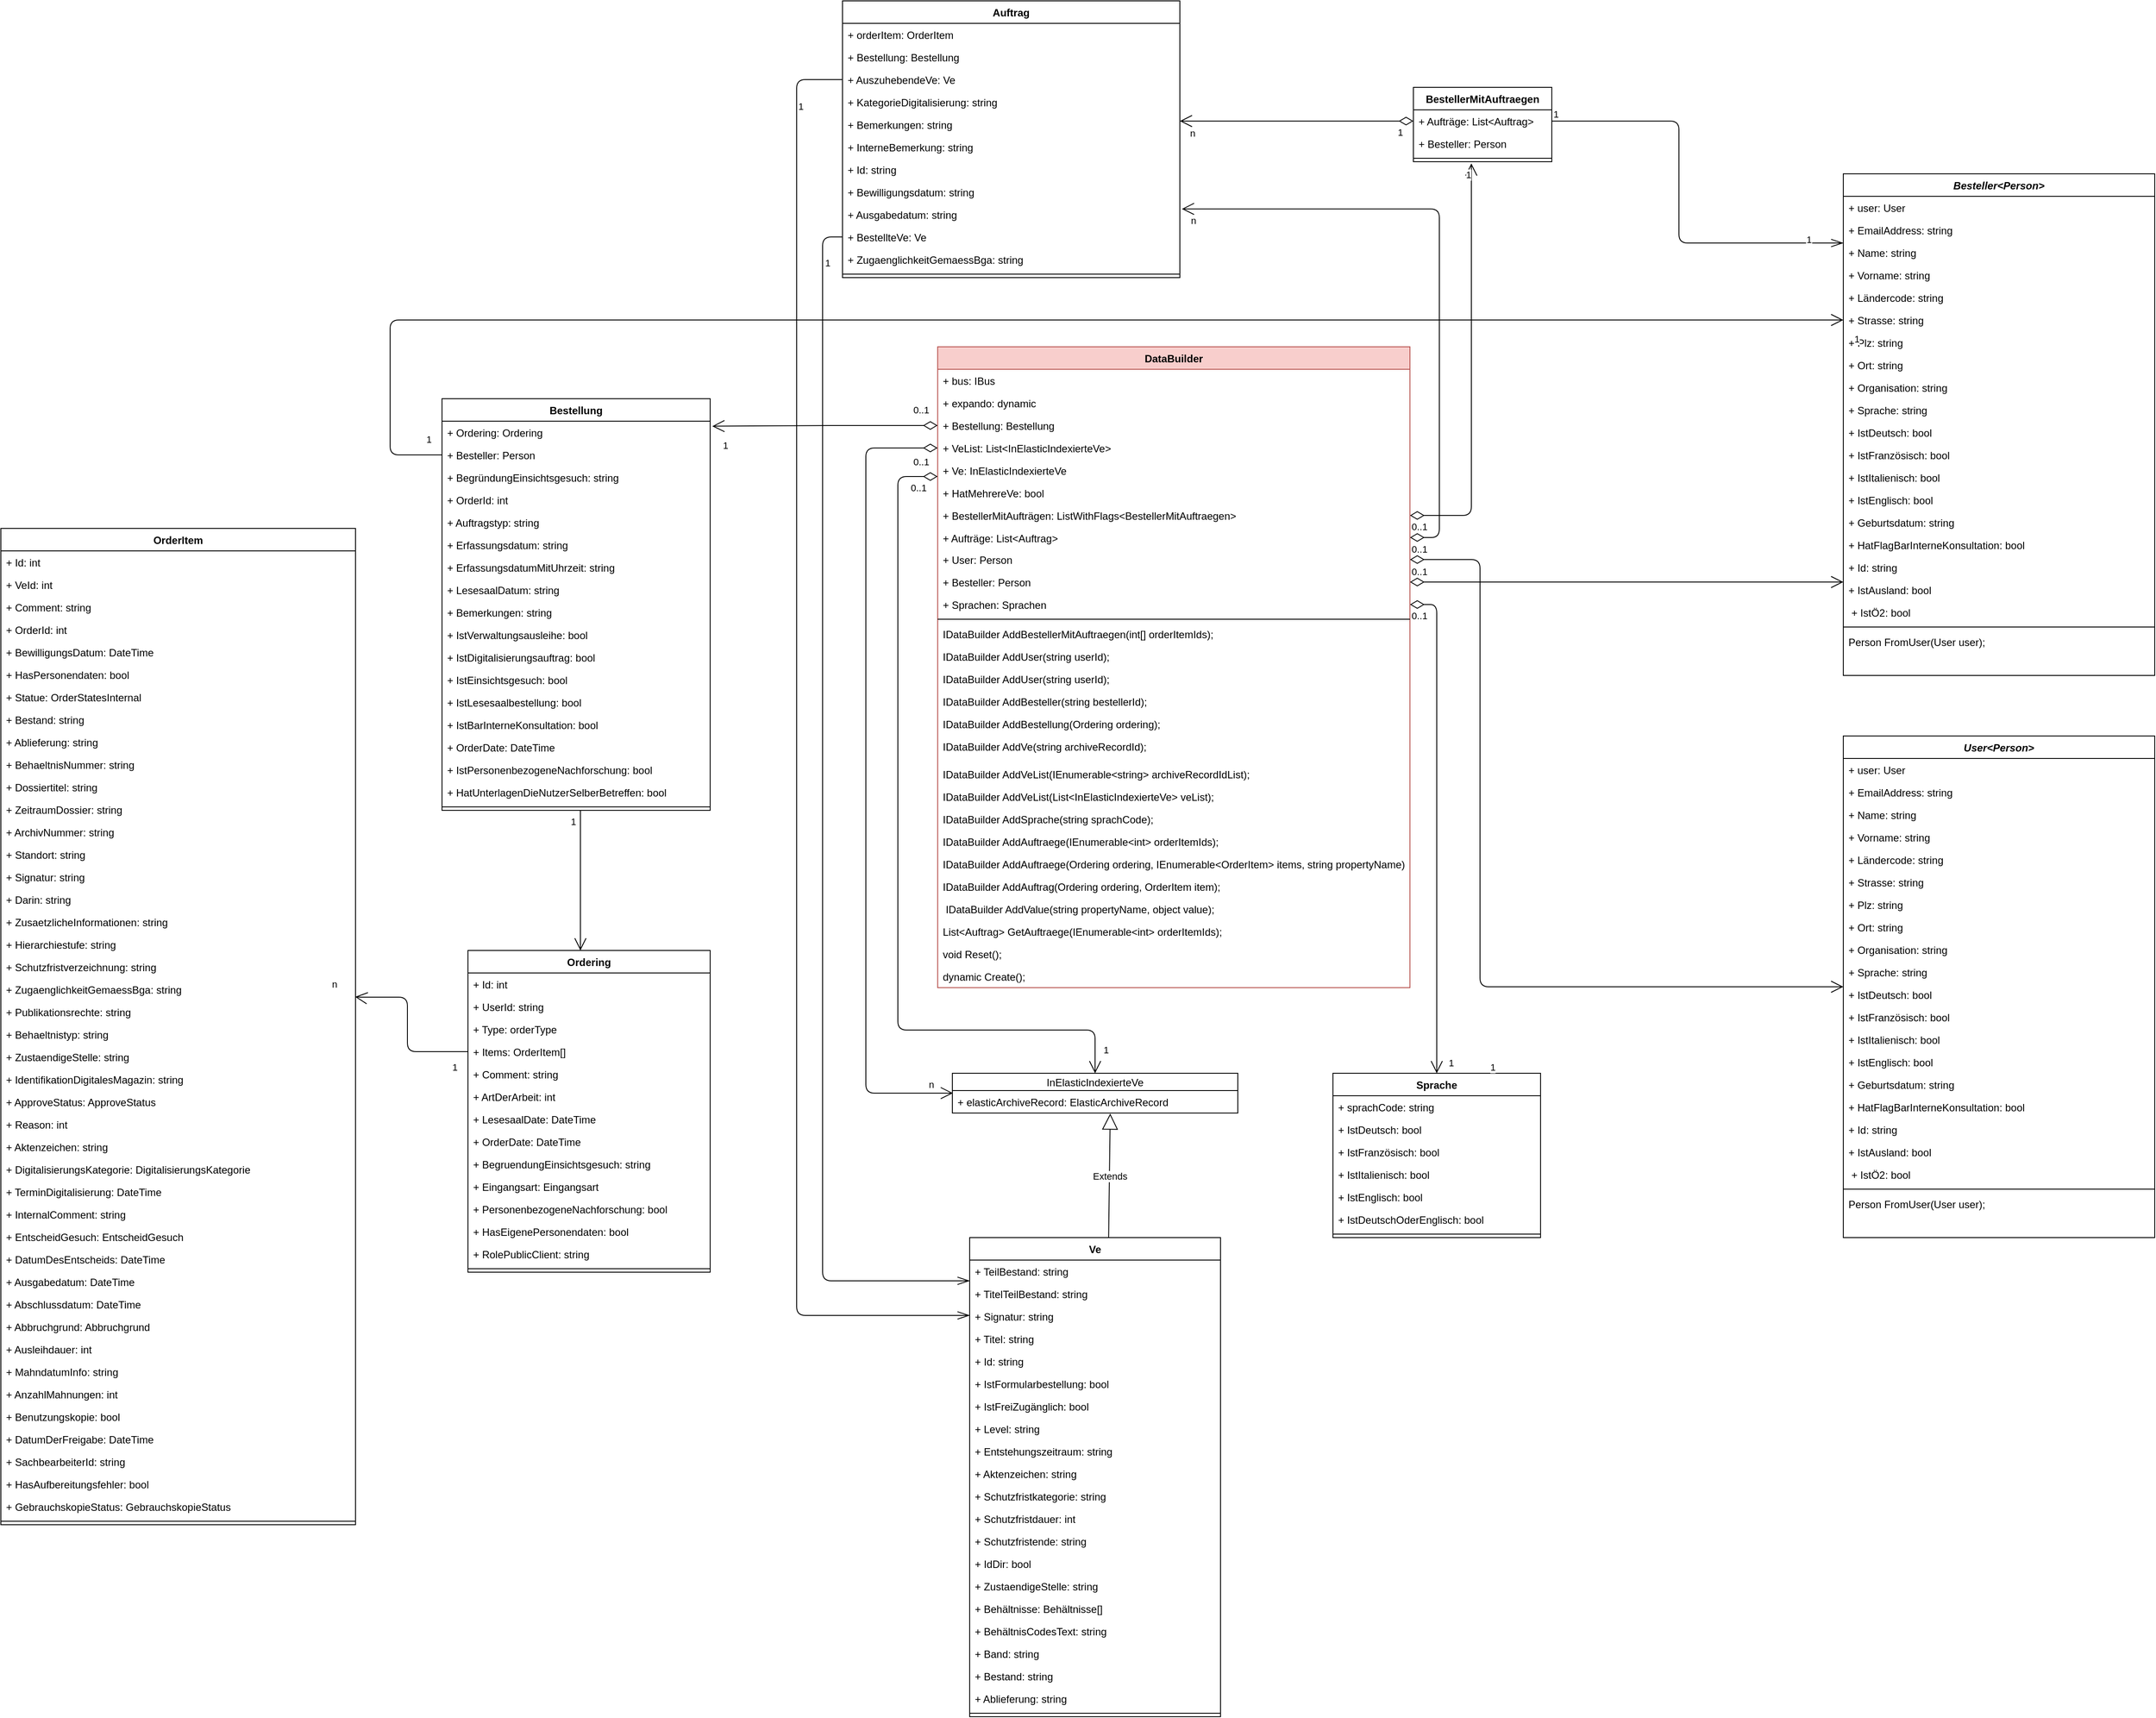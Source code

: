 <mxfile version="14.5.1" type="device"><diagram id="C5RBs43oDa-KdzZeNtuy" name="Page-1"><mxGraphModel dx="5944" dy="4043" grid="1" gridSize="10" guides="1" tooltips="1" connect="1" arrows="1" fold="1" page="1" pageScale="1" pageWidth="827" pageHeight="1169" math="0" shadow="0"><root><mxCell id="WIyWlLk6GJQsqaUBKTNV-0"/><mxCell id="WIyWlLk6GJQsqaUBKTNV-1" parent="WIyWlLk6GJQsqaUBKTNV-0"/><mxCell id="zkfFHV4jXpPFQw0GAbJ--0" value="User&lt;Person&gt;" style="swimlane;fontStyle=3;align=center;verticalAlign=top;childLayout=stackLayout;horizontal=1;startSize=26;horizontalStack=0;resizeParent=1;resizeLast=0;collapsible=1;marginBottom=0;rounded=0;shadow=0;strokeWidth=1;" parent="WIyWlLk6GJQsqaUBKTNV-1" vertex="1"><mxGeometry x="850" y="-1470" width="360" height="580" as="geometry"><mxRectangle x="220" y="120" width="160" height="26" as="alternateBounds"/></mxGeometry></mxCell><mxCell id="zkfFHV4jXpPFQw0GAbJ--1" value="+ user: User&#10;&#10;" style="text;align=left;verticalAlign=top;spacingLeft=4;spacingRight=4;overflow=hidden;rotatable=0;points=[[0,0.5],[1,0.5]];portConstraint=eastwest;" parent="zkfFHV4jXpPFQw0GAbJ--0" vertex="1"><mxGeometry y="26" width="360" height="26" as="geometry"/></mxCell><mxCell id="JuQxPX4in4Gj4zB9I4oF-39" value="+ EmailAddress: string&#10;&#10;&#10;" style="text;align=left;verticalAlign=top;spacingLeft=4;spacingRight=4;overflow=hidden;rotatable=0;points=[[0,0.5],[1,0.5]];portConstraint=eastwest;" parent="zkfFHV4jXpPFQw0GAbJ--0" vertex="1"><mxGeometry y="52" width="360" height="26" as="geometry"/></mxCell><mxCell id="JuQxPX4in4Gj4zB9I4oF-40" value="+ Name: string&#10;&#10;" style="text;align=left;verticalAlign=top;spacingLeft=4;spacingRight=4;overflow=hidden;rotatable=0;points=[[0,0.5],[1,0.5]];portConstraint=eastwest;" parent="zkfFHV4jXpPFQw0GAbJ--0" vertex="1"><mxGeometry y="78" width="360" height="26" as="geometry"/></mxCell><mxCell id="JuQxPX4in4Gj4zB9I4oF-41" value="+ Vorname: string&#10;&#10;" style="text;align=left;verticalAlign=top;spacingLeft=4;spacingRight=4;overflow=hidden;rotatable=0;points=[[0,0.5],[1,0.5]];portConstraint=eastwest;" parent="zkfFHV4jXpPFQw0GAbJ--0" vertex="1"><mxGeometry y="104" width="360" height="26" as="geometry"/></mxCell><mxCell id="JuQxPX4in4Gj4zB9I4oF-42" value="+ Ländercode: string&#10;&#10;" style="text;align=left;verticalAlign=top;spacingLeft=4;spacingRight=4;overflow=hidden;rotatable=0;points=[[0,0.5],[1,0.5]];portConstraint=eastwest;" parent="zkfFHV4jXpPFQw0GAbJ--0" vertex="1"><mxGeometry y="130" width="360" height="26" as="geometry"/></mxCell><mxCell id="JuQxPX4in4Gj4zB9I4oF-43" value="+ Strasse: string&#10;&#10;" style="text;align=left;verticalAlign=top;spacingLeft=4;spacingRight=4;overflow=hidden;rotatable=0;points=[[0,0.5],[1,0.5]];portConstraint=eastwest;" parent="zkfFHV4jXpPFQw0GAbJ--0" vertex="1"><mxGeometry y="156" width="360" height="26" as="geometry"/></mxCell><mxCell id="JuQxPX4in4Gj4zB9I4oF-44" value="+ Plz: string&#10;&#10;" style="text;align=left;verticalAlign=top;spacingLeft=4;spacingRight=4;overflow=hidden;rotatable=0;points=[[0,0.5],[1,0.5]];portConstraint=eastwest;" parent="zkfFHV4jXpPFQw0GAbJ--0" vertex="1"><mxGeometry y="182" width="360" height="26" as="geometry"/></mxCell><mxCell id="JuQxPX4in4Gj4zB9I4oF-45" value="+ Ort: string&#10;&#10;" style="text;align=left;verticalAlign=top;spacingLeft=4;spacingRight=4;overflow=hidden;rotatable=0;points=[[0,0.5],[1,0.5]];portConstraint=eastwest;" parent="zkfFHV4jXpPFQw0GAbJ--0" vertex="1"><mxGeometry y="208" width="360" height="26" as="geometry"/></mxCell><mxCell id="JuQxPX4in4Gj4zB9I4oF-46" value="+ Organisation: string&#10;&#10;" style="text;align=left;verticalAlign=top;spacingLeft=4;spacingRight=4;overflow=hidden;rotatable=0;points=[[0,0.5],[1,0.5]];portConstraint=eastwest;" parent="zkfFHV4jXpPFQw0GAbJ--0" vertex="1"><mxGeometry y="234" width="360" height="26" as="geometry"/></mxCell><mxCell id="JuQxPX4in4Gj4zB9I4oF-47" value="+ Sprache: string&#10;&#10;" style="text;align=left;verticalAlign=top;spacingLeft=4;spacingRight=4;overflow=hidden;rotatable=0;points=[[0,0.5],[1,0.5]];portConstraint=eastwest;" parent="zkfFHV4jXpPFQw0GAbJ--0" vertex="1"><mxGeometry y="260" width="360" height="26" as="geometry"/></mxCell><mxCell id="JuQxPX4in4Gj4zB9I4oF-48" value="+ IstDeutsch: bool&#10;&#10;" style="text;align=left;verticalAlign=top;spacingLeft=4;spacingRight=4;overflow=hidden;rotatable=0;points=[[0,0.5],[1,0.5]];portConstraint=eastwest;" parent="zkfFHV4jXpPFQw0GAbJ--0" vertex="1"><mxGeometry y="286" width="360" height="26" as="geometry"/></mxCell><mxCell id="JuQxPX4in4Gj4zB9I4oF-49" value="+ IstFranzösisch: bool&#10;&#10;" style="text;align=left;verticalAlign=top;spacingLeft=4;spacingRight=4;overflow=hidden;rotatable=0;points=[[0,0.5],[1,0.5]];portConstraint=eastwest;" parent="zkfFHV4jXpPFQw0GAbJ--0" vertex="1"><mxGeometry y="312" width="360" height="26" as="geometry"/></mxCell><mxCell id="JuQxPX4in4Gj4zB9I4oF-50" value="+ IstItalienisch: bool&#10;&#10;" style="text;align=left;verticalAlign=top;spacingLeft=4;spacingRight=4;overflow=hidden;rotatable=0;points=[[0,0.5],[1,0.5]];portConstraint=eastwest;" parent="zkfFHV4jXpPFQw0GAbJ--0" vertex="1"><mxGeometry y="338" width="360" height="26" as="geometry"/></mxCell><mxCell id="JuQxPX4in4Gj4zB9I4oF-51" value="+ IstEnglisch: bool&#10;&#10;&#10;" style="text;align=left;verticalAlign=top;spacingLeft=4;spacingRight=4;overflow=hidden;rotatable=0;points=[[0,0.5],[1,0.5]];portConstraint=eastwest;" parent="zkfFHV4jXpPFQw0GAbJ--0" vertex="1"><mxGeometry y="364" width="360" height="26" as="geometry"/></mxCell><mxCell id="JuQxPX4in4Gj4zB9I4oF-52" value="+ Geburtsdatum: string&#10;&#10;" style="text;align=left;verticalAlign=top;spacingLeft=4;spacingRight=4;overflow=hidden;rotatable=0;points=[[0,0.5],[1,0.5]];portConstraint=eastwest;" parent="zkfFHV4jXpPFQw0GAbJ--0" vertex="1"><mxGeometry y="390" width="360" height="26" as="geometry"/></mxCell><mxCell id="JuQxPX4in4Gj4zB9I4oF-53" value="+ HatFlagBarInterneKonsultation: bool&#10;&#10;" style="text;align=left;verticalAlign=top;spacingLeft=4;spacingRight=4;overflow=hidden;rotatable=0;points=[[0,0.5],[1,0.5]];portConstraint=eastwest;" parent="zkfFHV4jXpPFQw0GAbJ--0" vertex="1"><mxGeometry y="416" width="360" height="26" as="geometry"/></mxCell><mxCell id="zkfFHV4jXpPFQw0GAbJ--2" value="+ Id: string" style="text;align=left;verticalAlign=top;spacingLeft=4;spacingRight=4;overflow=hidden;rotatable=0;points=[[0,0.5],[1,0.5]];portConstraint=eastwest;rounded=0;shadow=0;html=0;" parent="zkfFHV4jXpPFQw0GAbJ--0" vertex="1"><mxGeometry y="442" width="360" height="26" as="geometry"/></mxCell><mxCell id="zkfFHV4jXpPFQw0GAbJ--3" value="+ IstAusland: bool" style="text;align=left;verticalAlign=top;spacingLeft=4;spacingRight=4;overflow=hidden;rotatable=0;points=[[0,0.5],[1,0.5]];portConstraint=eastwest;rounded=0;shadow=0;html=0;" parent="zkfFHV4jXpPFQw0GAbJ--0" vertex="1"><mxGeometry y="468" width="360" height="26" as="geometry"/></mxCell><mxCell id="zkfFHV4jXpPFQw0GAbJ--5" value=" + IstÖ2: bool" style="text;align=left;verticalAlign=top;spacingLeft=4;spacingRight=4;overflow=hidden;rotatable=0;points=[[0,0.5],[1,0.5]];portConstraint=eastwest;" parent="zkfFHV4jXpPFQw0GAbJ--0" vertex="1"><mxGeometry y="494" width="360" height="26" as="geometry"/></mxCell><mxCell id="zkfFHV4jXpPFQw0GAbJ--4" value="" style="line;html=1;strokeWidth=1;align=left;verticalAlign=middle;spacingTop=-1;spacingLeft=3;spacingRight=3;rotatable=0;labelPosition=right;points=[];portConstraint=eastwest;" parent="zkfFHV4jXpPFQw0GAbJ--0" vertex="1"><mxGeometry y="520" width="360" height="8" as="geometry"/></mxCell><mxCell id="JuQxPX4in4Gj4zB9I4oF-55" value="Person FromUser(User user);" style="text;strokeColor=none;fillColor=none;align=left;verticalAlign=top;spacingLeft=4;spacingRight=4;overflow=hidden;rotatable=0;points=[[0,0.5],[1,0.5]];portConstraint=eastwest;" parent="zkfFHV4jXpPFQw0GAbJ--0" vertex="1"><mxGeometry y="528" width="360" height="26" as="geometry"/></mxCell><mxCell id="zkfFHV4jXpPFQw0GAbJ--6" value="Ordering" style="swimlane;fontStyle=1;align=center;verticalAlign=top;childLayout=stackLayout;horizontal=1;startSize=26;horizontalStack=0;resizeParent=1;resizeLast=0;collapsible=1;marginBottom=0;rounded=0;shadow=0;strokeWidth=1;" parent="WIyWlLk6GJQsqaUBKTNV-1" vertex="1"><mxGeometry x="-740" y="-1222" width="280" height="372" as="geometry"><mxRectangle x="130" y="380" width="160" height="26" as="alternateBounds"/></mxGeometry></mxCell><mxCell id="zkfFHV4jXpPFQw0GAbJ--7" value="+ Id: int" style="text;align=left;verticalAlign=top;spacingLeft=4;spacingRight=4;overflow=hidden;rotatable=0;points=[[0,0.5],[1,0.5]];portConstraint=eastwest;" parent="zkfFHV4jXpPFQw0GAbJ--6" vertex="1"><mxGeometry y="26" width="280" height="26" as="geometry"/></mxCell><mxCell id="JuQxPX4in4Gj4zB9I4oF-117" value="+ UserId: string" style="text;align=left;verticalAlign=top;spacingLeft=4;spacingRight=4;overflow=hidden;rotatable=0;points=[[0,0.5],[1,0.5]];portConstraint=eastwest;" parent="zkfFHV4jXpPFQw0GAbJ--6" vertex="1"><mxGeometry y="52" width="280" height="26" as="geometry"/></mxCell><mxCell id="JuQxPX4in4Gj4zB9I4oF-118" value="+ Type: orderType" style="text;align=left;verticalAlign=top;spacingLeft=4;spacingRight=4;overflow=hidden;rotatable=0;points=[[0,0.5],[1,0.5]];portConstraint=eastwest;" parent="zkfFHV4jXpPFQw0GAbJ--6" vertex="1"><mxGeometry y="78" width="280" height="26" as="geometry"/></mxCell><mxCell id="JuQxPX4in4Gj4zB9I4oF-119" value="+ Items: OrderItem[]" style="text;align=left;verticalAlign=top;spacingLeft=4;spacingRight=4;overflow=hidden;rotatable=0;points=[[0,0.5],[1,0.5]];portConstraint=eastwest;" parent="zkfFHV4jXpPFQw0GAbJ--6" vertex="1"><mxGeometry y="104" width="280" height="26" as="geometry"/></mxCell><mxCell id="JuQxPX4in4Gj4zB9I4oF-120" value="+ Comment: string" style="text;align=left;verticalAlign=top;spacingLeft=4;spacingRight=4;overflow=hidden;rotatable=0;points=[[0,0.5],[1,0.5]];portConstraint=eastwest;" parent="zkfFHV4jXpPFQw0GAbJ--6" vertex="1"><mxGeometry y="130" width="280" height="26" as="geometry"/></mxCell><mxCell id="JuQxPX4in4Gj4zB9I4oF-121" value="+ ArtDerArbeit: int" style="text;align=left;verticalAlign=top;spacingLeft=4;spacingRight=4;overflow=hidden;rotatable=0;points=[[0,0.5],[1,0.5]];portConstraint=eastwest;" parent="zkfFHV4jXpPFQw0GAbJ--6" vertex="1"><mxGeometry y="156" width="280" height="26" as="geometry"/></mxCell><mxCell id="JuQxPX4in4Gj4zB9I4oF-122" value="+ LesesaalDate: DateTime" style="text;align=left;verticalAlign=top;spacingLeft=4;spacingRight=4;overflow=hidden;rotatable=0;points=[[0,0.5],[1,0.5]];portConstraint=eastwest;" parent="zkfFHV4jXpPFQw0GAbJ--6" vertex="1"><mxGeometry y="182" width="280" height="26" as="geometry"/></mxCell><mxCell id="JuQxPX4in4Gj4zB9I4oF-123" value="+ OrderDate: DateTime" style="text;align=left;verticalAlign=top;spacingLeft=4;spacingRight=4;overflow=hidden;rotatable=0;points=[[0,0.5],[1,0.5]];portConstraint=eastwest;" parent="zkfFHV4jXpPFQw0GAbJ--6" vertex="1"><mxGeometry y="208" width="280" height="26" as="geometry"/></mxCell><mxCell id="JuQxPX4in4Gj4zB9I4oF-124" value="+ BegruendungEinsichtsgesuch: string" style="text;align=left;verticalAlign=top;spacingLeft=4;spacingRight=4;overflow=hidden;rotatable=0;points=[[0,0.5],[1,0.5]];portConstraint=eastwest;" parent="zkfFHV4jXpPFQw0GAbJ--6" vertex="1"><mxGeometry y="234" width="280" height="26" as="geometry"/></mxCell><mxCell id="JuQxPX4in4Gj4zB9I4oF-125" value="+ Eingangsart: Eingangsart" style="text;align=left;verticalAlign=top;spacingLeft=4;spacingRight=4;overflow=hidden;rotatable=0;points=[[0,0.5],[1,0.5]];portConstraint=eastwest;" parent="zkfFHV4jXpPFQw0GAbJ--6" vertex="1"><mxGeometry y="260" width="280" height="26" as="geometry"/></mxCell><mxCell id="JuQxPX4in4Gj4zB9I4oF-126" value="+ PersonenbezogeneNachforschung: bool&#10;&#10;" style="text;align=left;verticalAlign=top;spacingLeft=4;spacingRight=4;overflow=hidden;rotatable=0;points=[[0,0.5],[1,0.5]];portConstraint=eastwest;" parent="zkfFHV4jXpPFQw0GAbJ--6" vertex="1"><mxGeometry y="286" width="280" height="26" as="geometry"/></mxCell><mxCell id="JuQxPX4in4Gj4zB9I4oF-127" value="+ HasEigenePersonendaten: bool&#10;&#10;" style="text;align=left;verticalAlign=top;spacingLeft=4;spacingRight=4;overflow=hidden;rotatable=0;points=[[0,0.5],[1,0.5]];portConstraint=eastwest;" parent="zkfFHV4jXpPFQw0GAbJ--6" vertex="1"><mxGeometry y="312" width="280" height="26" as="geometry"/></mxCell><mxCell id="JuQxPX4in4Gj4zB9I4oF-128" value="+ RolePublicClient: string&#10;&#10;" style="text;align=left;verticalAlign=top;spacingLeft=4;spacingRight=4;overflow=hidden;rotatable=0;points=[[0,0.5],[1,0.5]];portConstraint=eastwest;" parent="zkfFHV4jXpPFQw0GAbJ--6" vertex="1"><mxGeometry y="338" width="280" height="26" as="geometry"/></mxCell><mxCell id="zkfFHV4jXpPFQw0GAbJ--9" value="" style="line;html=1;strokeWidth=1;align=left;verticalAlign=middle;spacingTop=-1;spacingLeft=3;spacingRight=3;rotatable=0;labelPosition=right;points=[];portConstraint=eastwest;" parent="zkfFHV4jXpPFQw0GAbJ--6" vertex="1"><mxGeometry y="364" width="280" height="8" as="geometry"/></mxCell><mxCell id="zkfFHV4jXpPFQw0GAbJ--13" value="Sprache" style="swimlane;fontStyle=1;align=center;verticalAlign=top;childLayout=stackLayout;horizontal=1;startSize=26;horizontalStack=0;resizeParent=1;resizeLast=0;collapsible=1;marginBottom=0;rounded=0;shadow=0;strokeWidth=1;" parent="WIyWlLk6GJQsqaUBKTNV-1" vertex="1"><mxGeometry x="260" y="-1080" width="240" height="190" as="geometry"><mxRectangle x="340" y="380" width="170" height="26" as="alternateBounds"/></mxGeometry></mxCell><mxCell id="zkfFHV4jXpPFQw0GAbJ--14" value="+ sprachCode: string" style="text;align=left;verticalAlign=top;spacingLeft=4;spacingRight=4;overflow=hidden;rotatable=0;points=[[0,0.5],[1,0.5]];portConstraint=eastwest;" parent="zkfFHV4jXpPFQw0GAbJ--13" vertex="1"><mxGeometry y="26" width="240" height="26" as="geometry"/></mxCell><mxCell id="JuQxPX4in4Gj4zB9I4oF-116" value="+ IstDeutsch: bool" style="text;align=left;verticalAlign=top;spacingLeft=4;spacingRight=4;overflow=hidden;rotatable=0;points=[[0,0.5],[1,0.5]];portConstraint=eastwest;" parent="zkfFHV4jXpPFQw0GAbJ--13" vertex="1"><mxGeometry y="52" width="240" height="26" as="geometry"/></mxCell><mxCell id="JuQxPX4in4Gj4zB9I4oF-112" value="+ IstFranzösisch: bool" style="text;align=left;verticalAlign=top;spacingLeft=4;spacingRight=4;overflow=hidden;rotatable=0;points=[[0,0.5],[1,0.5]];portConstraint=eastwest;" parent="zkfFHV4jXpPFQw0GAbJ--13" vertex="1"><mxGeometry y="78" width="240" height="26" as="geometry"/></mxCell><mxCell id="JuQxPX4in4Gj4zB9I4oF-113" value="+ IstItalienisch: bool" style="text;align=left;verticalAlign=top;spacingLeft=4;spacingRight=4;overflow=hidden;rotatable=0;points=[[0,0.5],[1,0.5]];portConstraint=eastwest;" parent="zkfFHV4jXpPFQw0GAbJ--13" vertex="1"><mxGeometry y="104" width="240" height="26" as="geometry"/></mxCell><mxCell id="JuQxPX4in4Gj4zB9I4oF-114" value="+ IstEnglisch: bool" style="text;align=left;verticalAlign=top;spacingLeft=4;spacingRight=4;overflow=hidden;rotatable=0;points=[[0,0.5],[1,0.5]];portConstraint=eastwest;" parent="zkfFHV4jXpPFQw0GAbJ--13" vertex="1"><mxGeometry y="130" width="240" height="26" as="geometry"/></mxCell><mxCell id="JuQxPX4in4Gj4zB9I4oF-115" value="+ IstDeutschOderEnglisch: bool" style="text;align=left;verticalAlign=top;spacingLeft=4;spacingRight=4;overflow=hidden;rotatable=0;points=[[0,0.5],[1,0.5]];portConstraint=eastwest;" parent="zkfFHV4jXpPFQw0GAbJ--13" vertex="1"><mxGeometry y="156" width="240" height="26" as="geometry"/></mxCell><mxCell id="zkfFHV4jXpPFQw0GAbJ--15" value="" style="line;html=1;strokeWidth=1;align=left;verticalAlign=middle;spacingTop=-1;spacingLeft=3;spacingRight=3;rotatable=0;labelPosition=right;points=[];portConstraint=eastwest;" parent="zkfFHV4jXpPFQw0GAbJ--13" vertex="1"><mxGeometry y="182" width="240" height="8" as="geometry"/></mxCell><mxCell id="zkfFHV4jXpPFQw0GAbJ--17" value="Bestellung" style="swimlane;fontStyle=1;align=center;verticalAlign=top;childLayout=stackLayout;horizontal=1;startSize=26;horizontalStack=0;resizeParent=1;resizeLast=0;collapsible=1;marginBottom=0;rounded=0;shadow=0;strokeWidth=1;" parent="WIyWlLk6GJQsqaUBKTNV-1" vertex="1"><mxGeometry x="-770" y="-1860" width="310" height="476" as="geometry"><mxRectangle x="550" y="140" width="160" height="26" as="alternateBounds"/></mxGeometry></mxCell><mxCell id="JuQxPX4in4Gj4zB9I4oF-78" value="+ Ordering: Ordering&#10;" style="text;align=left;verticalAlign=top;spacingLeft=4;spacingRight=4;overflow=hidden;rotatable=0;points=[[0,0.5],[1,0.5]];portConstraint=eastwest;" parent="zkfFHV4jXpPFQw0GAbJ--17" vertex="1"><mxGeometry y="26" width="310" height="26" as="geometry"/></mxCell><mxCell id="zkfFHV4jXpPFQw0GAbJ--18" value="+ Besteller: Person&#10;" style="text;align=left;verticalAlign=top;spacingLeft=4;spacingRight=4;overflow=hidden;rotatable=0;points=[[0,0.5],[1,0.5]];portConstraint=eastwest;" parent="zkfFHV4jXpPFQw0GAbJ--17" vertex="1"><mxGeometry y="52" width="310" height="26" as="geometry"/></mxCell><mxCell id="JuQxPX4in4Gj4zB9I4oF-79" value="+ BegründungEinsichtsgesuch: string&#10;" style="text;align=left;verticalAlign=top;spacingLeft=4;spacingRight=4;overflow=hidden;rotatable=0;points=[[0,0.5],[1,0.5]];portConstraint=eastwest;labelPadding=0;" parent="zkfFHV4jXpPFQw0GAbJ--17" vertex="1"><mxGeometry y="78" width="310" height="26" as="geometry"/></mxCell><mxCell id="JuQxPX4in4Gj4zB9I4oF-80" value="+ OrderId: int&#10;" style="text;align=left;verticalAlign=top;spacingLeft=4;spacingRight=4;overflow=hidden;rotatable=0;points=[[0,0.5],[1,0.5]];portConstraint=eastwest;labelPadding=0;" parent="zkfFHV4jXpPFQw0GAbJ--17" vertex="1"><mxGeometry y="104" width="310" height="26" as="geometry"/></mxCell><mxCell id="JuQxPX4in4Gj4zB9I4oF-81" value="+ Auftragstyp: string&#10;&#10;" style="text;align=left;verticalAlign=top;spacingLeft=4;spacingRight=4;overflow=hidden;rotatable=0;points=[[0,0.5],[1,0.5]];portConstraint=eastwest;labelPadding=0;" parent="zkfFHV4jXpPFQw0GAbJ--17" vertex="1"><mxGeometry y="130" width="310" height="26" as="geometry"/></mxCell><mxCell id="JuQxPX4in4Gj4zB9I4oF-82" value="+ Erfassungsdatum: string&#10;&#10;" style="text;align=left;verticalAlign=top;spacingLeft=4;spacingRight=4;overflow=hidden;rotatable=0;points=[[0,0.5],[1,0.5]];portConstraint=eastwest;labelPadding=0;" parent="zkfFHV4jXpPFQw0GAbJ--17" vertex="1"><mxGeometry y="156" width="310" height="26" as="geometry"/></mxCell><mxCell id="JuQxPX4in4Gj4zB9I4oF-83" value="+ ErfassungsdatumMitUhrzeit: string&#10;&#10;" style="text;align=left;verticalAlign=top;spacingLeft=4;spacingRight=4;overflow=hidden;rotatable=0;points=[[0,0.5],[1,0.5]];portConstraint=eastwest;labelPadding=0;" parent="zkfFHV4jXpPFQw0GAbJ--17" vertex="1"><mxGeometry y="182" width="310" height="26" as="geometry"/></mxCell><mxCell id="JuQxPX4in4Gj4zB9I4oF-84" value="+ LesesaalDatum: string&#10;&#10;" style="text;align=left;verticalAlign=top;spacingLeft=4;spacingRight=4;overflow=hidden;rotatable=0;points=[[0,0.5],[1,0.5]];portConstraint=eastwest;labelPadding=0;" parent="zkfFHV4jXpPFQw0GAbJ--17" vertex="1"><mxGeometry y="208" width="310" height="26" as="geometry"/></mxCell><mxCell id="JuQxPX4in4Gj4zB9I4oF-85" value="+ Bemerkungen: string&#10;&#10;" style="text;align=left;verticalAlign=top;spacingLeft=4;spacingRight=4;overflow=hidden;rotatable=0;points=[[0,0.5],[1,0.5]];portConstraint=eastwest;labelPadding=0;" parent="zkfFHV4jXpPFQw0GAbJ--17" vertex="1"><mxGeometry y="234" width="310" height="26" as="geometry"/></mxCell><mxCell id="JuQxPX4in4Gj4zB9I4oF-86" value="+ IstVerwaltungsausleihe: bool&#10;&#10;&#10;" style="text;align=left;verticalAlign=top;spacingLeft=4;spacingRight=4;overflow=hidden;rotatable=0;points=[[0,0.5],[1,0.5]];portConstraint=eastwest;labelPadding=0;" parent="zkfFHV4jXpPFQw0GAbJ--17" vertex="1"><mxGeometry y="260" width="310" height="26" as="geometry"/></mxCell><mxCell id="JuQxPX4in4Gj4zB9I4oF-87" value="+ IstDigitalisierungsauftrag: bool&#10;&#10;&#10;" style="text;align=left;verticalAlign=top;spacingLeft=4;spacingRight=4;overflow=hidden;rotatable=0;points=[[0,0.5],[1,0.5]];portConstraint=eastwest;labelPadding=0;" parent="zkfFHV4jXpPFQw0GAbJ--17" vertex="1"><mxGeometry y="286" width="310" height="26" as="geometry"/></mxCell><mxCell id="JuQxPX4in4Gj4zB9I4oF-88" value="+ IstEinsichtsgesuch: bool&#10;&#10;&#10;" style="text;align=left;verticalAlign=top;spacingLeft=4;spacingRight=4;overflow=hidden;rotatable=0;points=[[0,0.5],[1,0.5]];portConstraint=eastwest;labelPadding=0;" parent="zkfFHV4jXpPFQw0GAbJ--17" vertex="1"><mxGeometry y="312" width="310" height="26" as="geometry"/></mxCell><mxCell id="JuQxPX4in4Gj4zB9I4oF-89" value="+ IstLesesaalbestellung: bool&#10;&#10;&#10;" style="text;align=left;verticalAlign=top;spacingLeft=4;spacingRight=4;overflow=hidden;rotatable=0;points=[[0,0.5],[1,0.5]];portConstraint=eastwest;labelPadding=0;" parent="zkfFHV4jXpPFQw0GAbJ--17" vertex="1"><mxGeometry y="338" width="310" height="26" as="geometry"/></mxCell><mxCell id="JuQxPX4in4Gj4zB9I4oF-90" value="+ IstBarInterneKonsultation: bool&#10;&#10;&#10;" style="text;align=left;verticalAlign=top;spacingLeft=4;spacingRight=4;overflow=hidden;rotatable=0;points=[[0,0.5],[1,0.5]];portConstraint=eastwest;labelPadding=0;" parent="zkfFHV4jXpPFQw0GAbJ--17" vertex="1"><mxGeometry y="364" width="310" height="26" as="geometry"/></mxCell><mxCell id="JuQxPX4in4Gj4zB9I4oF-109" value="+ OrderDate: DateTime&#10;&#10;&#10;" style="text;align=left;verticalAlign=top;spacingLeft=4;spacingRight=4;overflow=hidden;rotatable=0;points=[[0,0.5],[1,0.5]];portConstraint=eastwest;labelPadding=0;" parent="zkfFHV4jXpPFQw0GAbJ--17" vertex="1"><mxGeometry y="390" width="310" height="26" as="geometry"/></mxCell><mxCell id="JuQxPX4in4Gj4zB9I4oF-110" value="+ IstPersonenbezogeneNachforschung: bool&#10;&#10;&#10;" style="text;align=left;verticalAlign=top;spacingLeft=4;spacingRight=4;overflow=hidden;rotatable=0;points=[[0,0.5],[1,0.5]];portConstraint=eastwest;labelPadding=0;" parent="zkfFHV4jXpPFQw0GAbJ--17" vertex="1"><mxGeometry y="416" width="310" height="26" as="geometry"/></mxCell><mxCell id="JuQxPX4in4Gj4zB9I4oF-111" value="+ HatUnterlagenDieNutzerSelberBetreffen: bool&#10;&#10;&#10;" style="text;align=left;verticalAlign=top;spacingLeft=4;spacingRight=4;overflow=hidden;rotatable=0;points=[[0,0.5],[1,0.5]];portConstraint=eastwest;labelPadding=0;" parent="zkfFHV4jXpPFQw0GAbJ--17" vertex="1"><mxGeometry y="442" width="310" height="26" as="geometry"/></mxCell><mxCell id="zkfFHV4jXpPFQw0GAbJ--23" value="" style="line;html=1;strokeWidth=1;align=left;verticalAlign=middle;spacingTop=-1;spacingLeft=3;spacingRight=3;rotatable=0;labelPosition=right;points=[];portConstraint=eastwest;" parent="zkfFHV4jXpPFQw0GAbJ--17" vertex="1"><mxGeometry y="468" width="310" height="8" as="geometry"/></mxCell><mxCell id="JuQxPX4in4Gj4zB9I4oF-0" value="OrderItem" style="swimlane;fontStyle=1;align=center;verticalAlign=top;childLayout=stackLayout;horizontal=1;startSize=26;horizontalStack=0;resizeParent=1;resizeParentMax=0;resizeLast=0;collapsible=1;marginBottom=0;" parent="WIyWlLk6GJQsqaUBKTNV-1" vertex="1"><mxGeometry x="-1280" y="-1710" width="410" height="1152" as="geometry"><mxRectangle x="-730" y="-750" width="90" height="26" as="alternateBounds"/></mxGeometry></mxCell><object label="+ Id: int" gf="" id="JuQxPX4in4Gj4zB9I4oF-1"><mxCell style="text;strokeColor=none;fillColor=none;align=left;verticalAlign=top;spacingLeft=4;spacingRight=4;overflow=hidden;rotatable=0;points=[[0,0.5],[1,0.5]];portConstraint=eastwest;" parent="JuQxPX4in4Gj4zB9I4oF-0" vertex="1"><mxGeometry y="26" width="410" height="26" as="geometry"/></mxCell></object><mxCell id="JuQxPX4in4Gj4zB9I4oF-4" value="+ VeId: int" style="text;strokeColor=none;fillColor=none;align=left;verticalAlign=top;spacingLeft=4;spacingRight=4;overflow=hidden;rotatable=0;points=[[0,0.5],[1,0.5]];portConstraint=eastwest;" parent="JuQxPX4in4Gj4zB9I4oF-0" vertex="1"><mxGeometry y="52" width="410" height="26" as="geometry"/></mxCell><mxCell id="JuQxPX4in4Gj4zB9I4oF-129" value="+ Comment: string" style="text;strokeColor=none;fillColor=none;align=left;verticalAlign=top;spacingLeft=4;spacingRight=4;overflow=hidden;rotatable=0;points=[[0,0.5],[1,0.5]];portConstraint=eastwest;" parent="JuQxPX4in4Gj4zB9I4oF-0" vertex="1"><mxGeometry y="78" width="410" height="26" as="geometry"/></mxCell><mxCell id="JuQxPX4in4Gj4zB9I4oF-130" value="+ OrderId: int" style="text;strokeColor=none;fillColor=none;align=left;verticalAlign=top;spacingLeft=4;spacingRight=4;overflow=hidden;rotatable=0;points=[[0,0.5],[1,0.5]];portConstraint=eastwest;" parent="JuQxPX4in4Gj4zB9I4oF-0" vertex="1"><mxGeometry y="104" width="410" height="26" as="geometry"/></mxCell><mxCell id="JuQxPX4in4Gj4zB9I4oF-131" value="+ BewilligungsDatum: DateTime" style="text;strokeColor=none;fillColor=none;align=left;verticalAlign=top;spacingLeft=4;spacingRight=4;overflow=hidden;rotatable=0;points=[[0,0.5],[1,0.5]];portConstraint=eastwest;" parent="JuQxPX4in4Gj4zB9I4oF-0" vertex="1"><mxGeometry y="130" width="410" height="26" as="geometry"/></mxCell><mxCell id="JuQxPX4in4Gj4zB9I4oF-133" value="+ HasPersonendaten: bool" style="text;strokeColor=none;fillColor=none;align=left;verticalAlign=top;spacingLeft=4;spacingRight=4;overflow=hidden;rotatable=0;points=[[0,0.5],[1,0.5]];portConstraint=eastwest;" parent="JuQxPX4in4Gj4zB9I4oF-0" vertex="1"><mxGeometry y="156" width="410" height="26" as="geometry"/></mxCell><mxCell id="JuQxPX4in4Gj4zB9I4oF-134" value="+ Statue: OrderStatesInternal" style="text;strokeColor=none;fillColor=none;align=left;verticalAlign=top;spacingLeft=4;spacingRight=4;overflow=hidden;rotatable=0;points=[[0,0.5],[1,0.5]];portConstraint=eastwest;" parent="JuQxPX4in4Gj4zB9I4oF-0" vertex="1"><mxGeometry y="182" width="410" height="26" as="geometry"/></mxCell><mxCell id="JuQxPX4in4Gj4zB9I4oF-135" value="+ Bestand: string" style="text;strokeColor=none;fillColor=none;align=left;verticalAlign=top;spacingLeft=4;spacingRight=4;overflow=hidden;rotatable=0;points=[[0,0.5],[1,0.5]];portConstraint=eastwest;" parent="JuQxPX4in4Gj4zB9I4oF-0" vertex="1"><mxGeometry y="208" width="410" height="26" as="geometry"/></mxCell><mxCell id="JuQxPX4in4Gj4zB9I4oF-136" value="+ Ablieferung: string" style="text;strokeColor=none;fillColor=none;align=left;verticalAlign=top;spacingLeft=4;spacingRight=4;overflow=hidden;rotatable=0;points=[[0,0.5],[1,0.5]];portConstraint=eastwest;" parent="JuQxPX4in4Gj4zB9I4oF-0" vertex="1"><mxGeometry y="234" width="410" height="26" as="geometry"/></mxCell><mxCell id="JuQxPX4in4Gj4zB9I4oF-137" value="+ BehaeltnisNummer: string&#10;" style="text;strokeColor=none;fillColor=none;align=left;verticalAlign=top;spacingLeft=4;spacingRight=4;overflow=hidden;rotatable=0;points=[[0,0.5],[1,0.5]];portConstraint=eastwest;" parent="JuQxPX4in4Gj4zB9I4oF-0" vertex="1"><mxGeometry y="260" width="410" height="26" as="geometry"/></mxCell><mxCell id="JuQxPX4in4Gj4zB9I4oF-138" value="+ Dossiertitel: string&#10;" style="text;strokeColor=none;fillColor=none;align=left;verticalAlign=top;spacingLeft=4;spacingRight=4;overflow=hidden;rotatable=0;points=[[0,0.5],[1,0.5]];portConstraint=eastwest;" parent="JuQxPX4in4Gj4zB9I4oF-0" vertex="1"><mxGeometry y="286" width="410" height="26" as="geometry"/></mxCell><mxCell id="JuQxPX4in4Gj4zB9I4oF-139" value="+ ZeitraumDossier: string&#10;" style="text;strokeColor=none;fillColor=none;align=left;verticalAlign=top;spacingLeft=4;spacingRight=4;overflow=hidden;rotatable=0;points=[[0,0.5],[1,0.5]];portConstraint=eastwest;" parent="JuQxPX4in4Gj4zB9I4oF-0" vertex="1"><mxGeometry y="312" width="410" height="26" as="geometry"/></mxCell><mxCell id="JuQxPX4in4Gj4zB9I4oF-140" value="+ ArchivNummer: string&#10;" style="text;strokeColor=none;fillColor=none;align=left;verticalAlign=top;spacingLeft=4;spacingRight=4;overflow=hidden;rotatable=0;points=[[0,0.5],[1,0.5]];portConstraint=eastwest;" parent="JuQxPX4in4Gj4zB9I4oF-0" vertex="1"><mxGeometry y="338" width="410" height="26" as="geometry"/></mxCell><mxCell id="JuQxPX4in4Gj4zB9I4oF-141" value="+ Standort: string&#10;" style="text;strokeColor=none;fillColor=none;align=left;verticalAlign=top;spacingLeft=4;spacingRight=4;overflow=hidden;rotatable=0;points=[[0,0.5],[1,0.5]];portConstraint=eastwest;" parent="JuQxPX4in4Gj4zB9I4oF-0" vertex="1"><mxGeometry y="364" width="410" height="26" as="geometry"/></mxCell><mxCell id="JuQxPX4in4Gj4zB9I4oF-142" value="+ Signatur: string&#10;" style="text;strokeColor=none;fillColor=none;align=left;verticalAlign=top;spacingLeft=4;spacingRight=4;overflow=hidden;rotatable=0;points=[[0,0.5],[1,0.5]];portConstraint=eastwest;" parent="JuQxPX4in4Gj4zB9I4oF-0" vertex="1"><mxGeometry y="390" width="410" height="26" as="geometry"/></mxCell><mxCell id="JuQxPX4in4Gj4zB9I4oF-143" value="+ Darin: string&#10;" style="text;strokeColor=none;fillColor=none;align=left;verticalAlign=top;spacingLeft=4;spacingRight=4;overflow=hidden;rotatable=0;points=[[0,0.5],[1,0.5]];portConstraint=eastwest;" parent="JuQxPX4in4Gj4zB9I4oF-0" vertex="1"><mxGeometry y="416" width="410" height="26" as="geometry"/></mxCell><mxCell id="JuQxPX4in4Gj4zB9I4oF-144" value="+ ZusaetzlicheInformationen: string&#10;" style="text;strokeColor=none;fillColor=none;align=left;verticalAlign=top;spacingLeft=4;spacingRight=4;overflow=hidden;rotatable=0;points=[[0,0.5],[1,0.5]];portConstraint=eastwest;" parent="JuQxPX4in4Gj4zB9I4oF-0" vertex="1"><mxGeometry y="442" width="410" height="26" as="geometry"/></mxCell><mxCell id="JuQxPX4in4Gj4zB9I4oF-145" value="+ Hierarchiestufe: string&#10;" style="text;strokeColor=none;fillColor=none;align=left;verticalAlign=top;spacingLeft=4;spacingRight=4;overflow=hidden;rotatable=0;points=[[0,0.5],[1,0.5]];portConstraint=eastwest;" parent="JuQxPX4in4Gj4zB9I4oF-0" vertex="1"><mxGeometry y="468" width="410" height="26" as="geometry"/></mxCell><mxCell id="JuQxPX4in4Gj4zB9I4oF-146" value="+ Schutzfristverzeichnung: string&#10;" style="text;strokeColor=none;fillColor=none;align=left;verticalAlign=top;spacingLeft=4;spacingRight=4;overflow=hidden;rotatable=0;points=[[0,0.5],[1,0.5]];portConstraint=eastwest;" parent="JuQxPX4in4Gj4zB9I4oF-0" vertex="1"><mxGeometry y="494" width="410" height="26" as="geometry"/></mxCell><mxCell id="JuQxPX4in4Gj4zB9I4oF-147" value="+ ZugaenglichkeitGemaessBga: string&#10;" style="text;strokeColor=none;fillColor=none;align=left;verticalAlign=top;spacingLeft=4;spacingRight=4;overflow=hidden;rotatable=0;points=[[0,0.5],[1,0.5]];portConstraint=eastwest;" parent="JuQxPX4in4Gj4zB9I4oF-0" vertex="1"><mxGeometry y="520" width="410" height="26" as="geometry"/></mxCell><mxCell id="JuQxPX4in4Gj4zB9I4oF-148" value="+ Publikationsrechte: string&#10;" style="text;strokeColor=none;fillColor=none;align=left;verticalAlign=top;spacingLeft=4;spacingRight=4;overflow=hidden;rotatable=0;points=[[0,0.5],[1,0.5]];portConstraint=eastwest;" parent="JuQxPX4in4Gj4zB9I4oF-0" vertex="1"><mxGeometry y="546" width="410" height="26" as="geometry"/></mxCell><mxCell id="JuQxPX4in4Gj4zB9I4oF-149" value="+ Behaeltnistyp: string&#10;" style="text;strokeColor=none;fillColor=none;align=left;verticalAlign=top;spacingLeft=4;spacingRight=4;overflow=hidden;rotatable=0;points=[[0,0.5],[1,0.5]];portConstraint=eastwest;" parent="JuQxPX4in4Gj4zB9I4oF-0" vertex="1"><mxGeometry y="572" width="410" height="26" as="geometry"/></mxCell><mxCell id="JuQxPX4in4Gj4zB9I4oF-150" value="+ ZustaendigeStelle: string&#10;" style="text;strokeColor=none;fillColor=none;align=left;verticalAlign=top;spacingLeft=4;spacingRight=4;overflow=hidden;rotatable=0;points=[[0,0.5],[1,0.5]];portConstraint=eastwest;" parent="JuQxPX4in4Gj4zB9I4oF-0" vertex="1"><mxGeometry y="598" width="410" height="26" as="geometry"/></mxCell><mxCell id="JuQxPX4in4Gj4zB9I4oF-151" value="+ IdentifikationDigitalesMagazin: string&#10;" style="text;strokeColor=none;fillColor=none;align=left;verticalAlign=top;spacingLeft=4;spacingRight=4;overflow=hidden;rotatable=0;points=[[0,0.5],[1,0.5]];portConstraint=eastwest;" parent="JuQxPX4in4Gj4zB9I4oF-0" vertex="1"><mxGeometry y="624" width="410" height="26" as="geometry"/></mxCell><mxCell id="JuQxPX4in4Gj4zB9I4oF-152" value="+ ApproveStatus: ApproveStatus&#10;" style="text;strokeColor=none;fillColor=none;align=left;verticalAlign=top;spacingLeft=4;spacingRight=4;overflow=hidden;rotatable=0;points=[[0,0.5],[1,0.5]];portConstraint=eastwest;" parent="JuQxPX4in4Gj4zB9I4oF-0" vertex="1"><mxGeometry y="650" width="410" height="26" as="geometry"/></mxCell><mxCell id="JuQxPX4in4Gj4zB9I4oF-153" value="+ Reason: int&#10;" style="text;strokeColor=none;fillColor=none;align=left;verticalAlign=top;spacingLeft=4;spacingRight=4;overflow=hidden;rotatable=0;points=[[0,0.5],[1,0.5]];portConstraint=eastwest;" parent="JuQxPX4in4Gj4zB9I4oF-0" vertex="1"><mxGeometry y="676" width="410" height="26" as="geometry"/></mxCell><mxCell id="JuQxPX4in4Gj4zB9I4oF-154" value="+ Aktenzeichen: string&#10;" style="text;strokeColor=none;fillColor=none;align=left;verticalAlign=top;spacingLeft=4;spacingRight=4;overflow=hidden;rotatable=0;points=[[0,0.5],[1,0.5]];portConstraint=eastwest;" parent="JuQxPX4in4Gj4zB9I4oF-0" vertex="1"><mxGeometry y="702" width="410" height="26" as="geometry"/></mxCell><mxCell id="JuQxPX4in4Gj4zB9I4oF-155" value="+ DigitalisierungsKategorie: DigitalisierungsKategorie&#10;" style="text;strokeColor=none;fillColor=none;align=left;verticalAlign=top;spacingLeft=4;spacingRight=4;overflow=hidden;rotatable=0;points=[[0,0.5],[1,0.5]];portConstraint=eastwest;" parent="JuQxPX4in4Gj4zB9I4oF-0" vertex="1"><mxGeometry y="728" width="410" height="26" as="geometry"/></mxCell><mxCell id="JuQxPX4in4Gj4zB9I4oF-156" value="+ TerminDigitalisierung: DateTime&#10;" style="text;strokeColor=none;fillColor=none;align=left;verticalAlign=top;spacingLeft=4;spacingRight=4;overflow=hidden;rotatable=0;points=[[0,0.5],[1,0.5]];portConstraint=eastwest;" parent="JuQxPX4in4Gj4zB9I4oF-0" vertex="1"><mxGeometry y="754" width="410" height="26" as="geometry"/></mxCell><mxCell id="JuQxPX4in4Gj4zB9I4oF-157" value="+ InternalComment: string&#10;" style="text;strokeColor=none;fillColor=none;align=left;verticalAlign=top;spacingLeft=4;spacingRight=4;overflow=hidden;rotatable=0;points=[[0,0.5],[1,0.5]];portConstraint=eastwest;" parent="JuQxPX4in4Gj4zB9I4oF-0" vertex="1"><mxGeometry y="780" width="410" height="26" as="geometry"/></mxCell><mxCell id="JuQxPX4in4Gj4zB9I4oF-158" value="+ EntscheidGesuch: EntscheidGesuch&#10;" style="text;strokeColor=none;fillColor=none;align=left;verticalAlign=top;spacingLeft=4;spacingRight=4;overflow=hidden;rotatable=0;points=[[0,0.5],[1,0.5]];portConstraint=eastwest;" parent="JuQxPX4in4Gj4zB9I4oF-0" vertex="1"><mxGeometry y="806" width="410" height="26" as="geometry"/></mxCell><mxCell id="JuQxPX4in4Gj4zB9I4oF-159" value="+ DatumDesEntscheids: DateTime&#10;" style="text;strokeColor=none;fillColor=none;align=left;verticalAlign=top;spacingLeft=4;spacingRight=4;overflow=hidden;rotatable=0;points=[[0,0.5],[1,0.5]];portConstraint=eastwest;" parent="JuQxPX4in4Gj4zB9I4oF-0" vertex="1"><mxGeometry y="832" width="410" height="26" as="geometry"/></mxCell><mxCell id="JuQxPX4in4Gj4zB9I4oF-160" value="+ Ausgabedatum: DateTime&#10;" style="text;strokeColor=none;fillColor=none;align=left;verticalAlign=top;spacingLeft=4;spacingRight=4;overflow=hidden;rotatable=0;points=[[0,0.5],[1,0.5]];portConstraint=eastwest;" parent="JuQxPX4in4Gj4zB9I4oF-0" vertex="1"><mxGeometry y="858" width="410" height="26" as="geometry"/></mxCell><mxCell id="JuQxPX4in4Gj4zB9I4oF-161" value="+ Abschlussdatum: DateTime&#10;" style="text;strokeColor=none;fillColor=none;align=left;verticalAlign=top;spacingLeft=4;spacingRight=4;overflow=hidden;rotatable=0;points=[[0,0.5],[1,0.5]];portConstraint=eastwest;" parent="JuQxPX4in4Gj4zB9I4oF-0" vertex="1"><mxGeometry y="884" width="410" height="26" as="geometry"/></mxCell><mxCell id="JuQxPX4in4Gj4zB9I4oF-162" value="+ Abbruchgrund: Abbruchgrund&#10;" style="text;strokeColor=none;fillColor=none;align=left;verticalAlign=top;spacingLeft=4;spacingRight=4;overflow=hidden;rotatable=0;points=[[0,0.5],[1,0.5]];portConstraint=eastwest;" parent="JuQxPX4in4Gj4zB9I4oF-0" vertex="1"><mxGeometry y="910" width="410" height="26" as="geometry"/></mxCell><mxCell id="JuQxPX4in4Gj4zB9I4oF-163" value="+ Ausleihdauer: int&#10;" style="text;strokeColor=none;fillColor=none;align=left;verticalAlign=top;spacingLeft=4;spacingRight=4;overflow=hidden;rotatable=0;points=[[0,0.5],[1,0.5]];portConstraint=eastwest;" parent="JuQxPX4in4Gj4zB9I4oF-0" vertex="1"><mxGeometry y="936" width="410" height="26" as="geometry"/></mxCell><mxCell id="JuQxPX4in4Gj4zB9I4oF-164" value="+ MahndatumInfo: string&#10;" style="text;strokeColor=none;fillColor=none;align=left;verticalAlign=top;spacingLeft=4;spacingRight=4;overflow=hidden;rotatable=0;points=[[0,0.5],[1,0.5]];portConstraint=eastwest;" parent="JuQxPX4in4Gj4zB9I4oF-0" vertex="1"><mxGeometry y="962" width="410" height="26" as="geometry"/></mxCell><mxCell id="JuQxPX4in4Gj4zB9I4oF-165" value="+ AnzahlMahnungen: int&#10;" style="text;strokeColor=none;fillColor=none;align=left;verticalAlign=top;spacingLeft=4;spacingRight=4;overflow=hidden;rotatable=0;points=[[0,0.5],[1,0.5]];portConstraint=eastwest;" parent="JuQxPX4in4Gj4zB9I4oF-0" vertex="1"><mxGeometry y="988" width="410" height="26" as="geometry"/></mxCell><mxCell id="JuQxPX4in4Gj4zB9I4oF-166" value="+ Benutzungskopie: bool&#10;" style="text;strokeColor=none;fillColor=none;align=left;verticalAlign=top;spacingLeft=4;spacingRight=4;overflow=hidden;rotatable=0;points=[[0,0.5],[1,0.5]];portConstraint=eastwest;" parent="JuQxPX4in4Gj4zB9I4oF-0" vertex="1"><mxGeometry y="1014" width="410" height="26" as="geometry"/></mxCell><mxCell id="JuQxPX4in4Gj4zB9I4oF-167" value="+ DatumDerFreigabe: DateTime&#10;" style="text;strokeColor=none;fillColor=none;align=left;verticalAlign=top;spacingLeft=4;spacingRight=4;overflow=hidden;rotatable=0;points=[[0,0.5],[1,0.5]];portConstraint=eastwest;" parent="JuQxPX4in4Gj4zB9I4oF-0" vertex="1"><mxGeometry y="1040" width="410" height="26" as="geometry"/></mxCell><mxCell id="JuQxPX4in4Gj4zB9I4oF-168" value="+ SachbearbeiterId: string&#10;" style="text;strokeColor=none;fillColor=none;align=left;verticalAlign=top;spacingLeft=4;spacingRight=4;overflow=hidden;rotatable=0;points=[[0,0.5],[1,0.5]];portConstraint=eastwest;" parent="JuQxPX4in4Gj4zB9I4oF-0" vertex="1"><mxGeometry y="1066" width="410" height="26" as="geometry"/></mxCell><mxCell id="JuQxPX4in4Gj4zB9I4oF-169" value="+ HasAufbereitungsfehler: bool&#10;" style="text;strokeColor=none;fillColor=none;align=left;verticalAlign=top;spacingLeft=4;spacingRight=4;overflow=hidden;rotatable=0;points=[[0,0.5],[1,0.5]];portConstraint=eastwest;" parent="JuQxPX4in4Gj4zB9I4oF-0" vertex="1"><mxGeometry y="1092" width="410" height="26" as="geometry"/></mxCell><mxCell id="JuQxPX4in4Gj4zB9I4oF-170" value="+ GebrauchskopieStatus: GebrauchskopieStatus&#10;" style="text;strokeColor=none;fillColor=none;align=left;verticalAlign=top;spacingLeft=4;spacingRight=4;overflow=hidden;rotatable=0;points=[[0,0.5],[1,0.5]];portConstraint=eastwest;" parent="JuQxPX4in4Gj4zB9I4oF-0" vertex="1"><mxGeometry y="1118" width="410" height="26" as="geometry"/></mxCell><mxCell id="JuQxPX4in4Gj4zB9I4oF-2" value="" style="line;strokeWidth=1;fillColor=none;align=left;verticalAlign=middle;spacingTop=-1;spacingLeft=3;spacingRight=3;rotatable=0;labelPosition=right;points=[];portConstraint=eastwest;" parent="JuQxPX4in4Gj4zB9I4oF-0" vertex="1"><mxGeometry y="1144" width="410" height="8" as="geometry"/></mxCell><mxCell id="JuQxPX4in4Gj4zB9I4oF-15" value="DataBuilder" style="swimlane;fontStyle=1;align=center;verticalAlign=top;childLayout=stackLayout;horizontal=1;startSize=26;horizontalStack=0;resizeParent=1;resizeParentMax=0;resizeLast=0;collapsible=1;marginBottom=0;labelBackgroundColor=none;labelBorderColor=none;fillColor=#f8cecc;strokeColor=#b85450;" parent="WIyWlLk6GJQsqaUBKTNV-1" vertex="1"><mxGeometry x="-197" y="-1920" width="546" height="741" as="geometry"/></mxCell><mxCell id="JuQxPX4in4Gj4zB9I4oF-16" value="+ bus: IBus" style="text;strokeColor=none;fillColor=none;align=left;verticalAlign=top;spacingLeft=4;spacingRight=4;overflow=hidden;rotatable=0;points=[[0,0.5],[1,0.5]];portConstraint=eastwest;" parent="JuQxPX4in4Gj4zB9I4oF-15" vertex="1"><mxGeometry y="26" width="546" height="26" as="geometry"/></mxCell><mxCell id="JuQxPX4in4Gj4zB9I4oF-38" value="+ expando: dynamic" style="text;strokeColor=none;fillColor=none;align=left;verticalAlign=top;spacingLeft=4;spacingRight=4;overflow=hidden;rotatable=0;points=[[0,0.5],[1,0.5]];portConstraint=eastwest;" parent="JuQxPX4in4Gj4zB9I4oF-15" vertex="1"><mxGeometry y="52" width="546" height="26" as="geometry"/></mxCell><mxCell id="JuQxPX4in4Gj4zB9I4oF-261" value="+ Bestellung: Bestellung" style="text;strokeColor=none;fillColor=none;align=left;verticalAlign=top;spacingLeft=4;spacingRight=4;overflow=hidden;rotatable=0;points=[[0,0.5],[1,0.5]];portConstraint=eastwest;" parent="JuQxPX4in4Gj4zB9I4oF-15" vertex="1"><mxGeometry y="78" width="546" height="26" as="geometry"/></mxCell><mxCell id="JuQxPX4in4Gj4zB9I4oF-263" value="+ VeList: List&lt;InElasticIndexierteVe&gt;" style="text;strokeColor=none;fillColor=none;align=left;verticalAlign=top;spacingLeft=4;spacingRight=4;overflow=hidden;rotatable=0;points=[[0,0.5],[1,0.5]];portConstraint=eastwest;" parent="JuQxPX4in4Gj4zB9I4oF-15" vertex="1"><mxGeometry y="104" width="546" height="26" as="geometry"/></mxCell><mxCell id="JuQxPX4in4Gj4zB9I4oF-268" value="+ Ve: InElasticIndexierteVe" style="text;strokeColor=none;fillColor=none;align=left;verticalAlign=top;spacingLeft=4;spacingRight=4;overflow=hidden;rotatable=0;points=[[0,0.5],[1,0.5]];portConstraint=eastwest;" parent="JuQxPX4in4Gj4zB9I4oF-15" vertex="1"><mxGeometry y="130" width="546" height="26" as="geometry"/></mxCell><mxCell id="JuQxPX4in4Gj4zB9I4oF-274" value="+ HatMehrereVe: bool" style="text;strokeColor=none;fillColor=none;align=left;verticalAlign=top;spacingLeft=4;spacingRight=4;overflow=hidden;rotatable=0;points=[[0,0.5],[1,0.5]];portConstraint=eastwest;" parent="JuQxPX4in4Gj4zB9I4oF-15" vertex="1"><mxGeometry y="156" width="546" height="26" as="geometry"/></mxCell><mxCell id="JuQxPX4in4Gj4zB9I4oF-289" value="+ BestellerMitAufträgen: ListWithFlags&lt;BestellerMitAuftraegen&gt;" style="text;strokeColor=none;fillColor=none;align=left;verticalAlign=top;spacingLeft=4;spacingRight=4;overflow=hidden;rotatable=0;points=[[0,0.5],[1,0.5]];portConstraint=eastwest;" parent="JuQxPX4in4Gj4zB9I4oF-15" vertex="1"><mxGeometry y="182" width="546" height="26" as="geometry"/></mxCell><mxCell id="JuQxPX4in4Gj4zB9I4oF-279" value="+ Aufträge: List&lt;Auftrag&gt;" style="text;strokeColor=none;fillColor=none;align=left;verticalAlign=top;spacingLeft=4;spacingRight=4;overflow=hidden;rotatable=0;points=[[0,0.5],[1,0.5]];portConstraint=eastwest;" parent="JuQxPX4in4Gj4zB9I4oF-15" vertex="1"><mxGeometry y="208" width="546" height="25" as="geometry"/></mxCell><mxCell id="JuQxPX4in4Gj4zB9I4oF-283" value="+ User: Person" style="text;strokeColor=none;fillColor=none;align=left;verticalAlign=top;spacingLeft=4;spacingRight=4;overflow=hidden;rotatable=0;points=[[0,0.5],[1,0.5]];portConstraint=eastwest;" parent="JuQxPX4in4Gj4zB9I4oF-15" vertex="1"><mxGeometry y="233" width="546" height="26" as="geometry"/></mxCell><mxCell id="JuQxPX4in4Gj4zB9I4oF-284" value="+ Besteller: Person" style="text;strokeColor=none;fillColor=none;align=left;verticalAlign=top;spacingLeft=4;spacingRight=4;overflow=hidden;rotatable=0;points=[[0,0.5],[1,0.5]];portConstraint=eastwest;" parent="JuQxPX4in4Gj4zB9I4oF-15" vertex="1"><mxGeometry y="259" width="546" height="26" as="geometry"/></mxCell><mxCell id="JuQxPX4in4Gj4zB9I4oF-275" value="+ Sprachen: Sprachen" style="text;strokeColor=none;fillColor=none;align=left;verticalAlign=top;spacingLeft=4;spacingRight=4;overflow=hidden;rotatable=0;points=[[0,0.5],[1,0.5]];portConstraint=eastwest;" parent="JuQxPX4in4Gj4zB9I4oF-15" vertex="1"><mxGeometry y="285" width="546" height="26" as="geometry"/></mxCell><mxCell id="JuQxPX4in4Gj4zB9I4oF-17" value="" style="line;strokeWidth=1;fillColor=none;align=left;verticalAlign=middle;spacingTop=-1;spacingLeft=3;spacingRight=3;rotatable=0;labelPosition=right;points=[];portConstraint=eastwest;" parent="JuQxPX4in4Gj4zB9I4oF-15" vertex="1"><mxGeometry y="311" width="546" height="8" as="geometry"/></mxCell><mxCell id="JuQxPX4in4Gj4zB9I4oF-34" value="IDataBuilder AddBestellerMitAuftraegen(int[] orderItemIds);" style="text;strokeColor=none;fillColor=none;align=left;verticalAlign=top;spacingLeft=4;spacingRight=4;overflow=hidden;rotatable=0;points=[[0,0.5],[1,0.5]];portConstraint=eastwest;" parent="JuQxPX4in4Gj4zB9I4oF-15" vertex="1"><mxGeometry y="319" width="546" height="26" as="geometry"/></mxCell><mxCell id="JuQxPX4in4Gj4zB9I4oF-262" value="IDataBuilder AddUser(string userId);" style="text;strokeColor=none;fillColor=none;align=left;verticalAlign=top;spacingLeft=4;spacingRight=4;overflow=hidden;rotatable=0;points=[[0,0.5],[1,0.5]];portConstraint=eastwest;" parent="JuQxPX4in4Gj4zB9I4oF-15" vertex="1"><mxGeometry y="345" width="546" height="26" as="geometry"/></mxCell><mxCell id="JuQxPX4in4Gj4zB9I4oF-18" value="IDataBuilder AddUser(string userId);" style="text;strokeColor=none;fillColor=none;align=left;verticalAlign=top;spacingLeft=4;spacingRight=4;overflow=hidden;rotatable=0;points=[[0,0.5],[1,0.5]];portConstraint=eastwest;" parent="JuQxPX4in4Gj4zB9I4oF-15" vertex="1"><mxGeometry y="371" width="546" height="26" as="geometry"/></mxCell><mxCell id="JuQxPX4in4Gj4zB9I4oF-194" value="IDataBuilder AddBesteller(string bestellerId);" style="text;strokeColor=none;fillColor=none;align=left;verticalAlign=top;spacingLeft=4;spacingRight=4;overflow=hidden;rotatable=0;points=[[0,0.5],[1,0.5]];portConstraint=eastwest;" parent="JuQxPX4in4Gj4zB9I4oF-15" vertex="1"><mxGeometry y="397" width="546" height="26" as="geometry"/></mxCell><mxCell id="JuQxPX4in4Gj4zB9I4oF-24" value="IDataBuilder AddBestellung(Ordering ordering);" style="text;strokeColor=none;fillColor=none;align=left;verticalAlign=top;spacingLeft=4;spacingRight=4;overflow=hidden;rotatable=0;points=[[0,0.5],[1,0.5]];portConstraint=eastwest;" parent="JuQxPX4in4Gj4zB9I4oF-15" vertex="1"><mxGeometry y="423" width="546" height="26" as="geometry"/></mxCell><mxCell id="JuQxPX4in4Gj4zB9I4oF-25" value="IDataBuilder AddVe(string archiveRecordId);" style="text;strokeColor=none;fillColor=none;align=left;verticalAlign=top;spacingLeft=4;spacingRight=4;overflow=hidden;rotatable=0;points=[[0,0.5],[1,0.5]];portConstraint=eastwest;" parent="JuQxPX4in4Gj4zB9I4oF-15" vertex="1"><mxGeometry y="449" width="546" height="32" as="geometry"/></mxCell><mxCell id="JuQxPX4in4Gj4zB9I4oF-27" value="IDataBuilder AddVeList(IEnumerable&lt;string&gt; archiveRecordIdList);" style="text;strokeColor=none;fillColor=none;align=left;verticalAlign=top;spacingLeft=4;spacingRight=4;overflow=hidden;rotatable=0;points=[[0,0.5],[1,0.5]];portConstraint=eastwest;" parent="JuQxPX4in4Gj4zB9I4oF-15" vertex="1"><mxGeometry y="481" width="546" height="26" as="geometry"/></mxCell><mxCell id="JuQxPX4in4Gj4zB9I4oF-28" value="IDataBuilder AddVeList(List&lt;InElasticIndexierteVe&gt; veList);" style="text;strokeColor=none;fillColor=none;align=left;verticalAlign=top;spacingLeft=4;spacingRight=4;overflow=hidden;rotatable=0;points=[[0,0.5],[1,0.5]];portConstraint=eastwest;" parent="JuQxPX4in4Gj4zB9I4oF-15" vertex="1"><mxGeometry y="507" width="546" height="26" as="geometry"/></mxCell><mxCell id="JuQxPX4in4Gj4zB9I4oF-29" value="IDataBuilder AddSprache(string sprachCode);" style="text;strokeColor=none;fillColor=none;align=left;verticalAlign=top;spacingLeft=4;spacingRight=4;overflow=hidden;rotatable=0;points=[[0,0.5],[1,0.5]];portConstraint=eastwest;" parent="JuQxPX4in4Gj4zB9I4oF-15" vertex="1"><mxGeometry y="533" width="546" height="26" as="geometry"/></mxCell><mxCell id="JuQxPX4in4Gj4zB9I4oF-30" value="IDataBuilder AddAuftraege(IEnumerable&lt;int&gt; orderItemIds);" style="text;strokeColor=none;fillColor=none;align=left;verticalAlign=top;spacingLeft=4;spacingRight=4;overflow=hidden;rotatable=0;points=[[0,0.5],[1,0.5]];portConstraint=eastwest;" parent="JuQxPX4in4Gj4zB9I4oF-15" vertex="1"><mxGeometry y="559" width="546" height="26" as="geometry"/></mxCell><mxCell id="JuQxPX4in4Gj4zB9I4oF-31" value="IDataBuilder AddAuftraege(Ordering ordering, IEnumerable&lt;OrderItem&gt; items, string propertyName);" style="text;strokeColor=none;fillColor=none;align=left;verticalAlign=top;spacingLeft=4;spacingRight=4;overflow=hidden;rotatable=0;points=[[0,0.5],[1,0.5]];portConstraint=eastwest;" parent="JuQxPX4in4Gj4zB9I4oF-15" vertex="1"><mxGeometry y="585" width="546" height="26" as="geometry"/></mxCell><mxCell id="JuQxPX4in4Gj4zB9I4oF-32" value="IDataBuilder AddAuftrag(Ordering ordering, OrderItem item);" style="text;strokeColor=none;fillColor=none;align=left;verticalAlign=top;spacingLeft=4;spacingRight=4;overflow=hidden;rotatable=0;points=[[0,0.5],[1,0.5]];portConstraint=eastwest;" parent="JuQxPX4in4Gj4zB9I4oF-15" vertex="1"><mxGeometry y="611" width="546" height="26" as="geometry"/></mxCell><mxCell id="JuQxPX4in4Gj4zB9I4oF-33" value=" IDataBuilder AddValue(string propertyName, object value);" style="text;strokeColor=none;fillColor=none;align=left;verticalAlign=top;spacingLeft=4;spacingRight=4;overflow=hidden;rotatable=0;points=[[0,0.5],[1,0.5]];portConstraint=eastwest;" parent="JuQxPX4in4Gj4zB9I4oF-15" vertex="1"><mxGeometry y="637" width="546" height="26" as="geometry"/></mxCell><mxCell id="JuQxPX4in4Gj4zB9I4oF-35" value="List&lt;Auftrag&gt; GetAuftraege(IEnumerable&lt;int&gt; orderItemIds);" style="text;strokeColor=none;fillColor=none;align=left;verticalAlign=top;spacingLeft=4;spacingRight=4;overflow=hidden;rotatable=0;points=[[0,0.5],[1,0.5]];portConstraint=eastwest;" parent="JuQxPX4in4Gj4zB9I4oF-15" vertex="1"><mxGeometry y="663" width="546" height="26" as="geometry"/></mxCell><mxCell id="JuQxPX4in4Gj4zB9I4oF-36" value="void Reset();" style="text;strokeColor=none;fillColor=none;align=left;verticalAlign=top;spacingLeft=4;spacingRight=4;overflow=hidden;rotatable=0;points=[[0,0.5],[1,0.5]];portConstraint=eastwest;" parent="JuQxPX4in4Gj4zB9I4oF-15" vertex="1"><mxGeometry y="689" width="546" height="26" as="geometry"/></mxCell><mxCell id="JuQxPX4in4Gj4zB9I4oF-37" value="dynamic Create();" style="text;strokeColor=none;fillColor=none;align=left;verticalAlign=top;spacingLeft=4;spacingRight=4;overflow=hidden;rotatable=0;points=[[0,0.5],[1,0.5]];portConstraint=eastwest;" parent="JuQxPX4in4Gj4zB9I4oF-15" vertex="1"><mxGeometry y="715" width="546" height="26" as="geometry"/></mxCell><mxCell id="JuQxPX4in4Gj4zB9I4oF-56" value="Besteller&lt;Person&gt;" style="swimlane;fontStyle=3;align=center;verticalAlign=top;childLayout=stackLayout;horizontal=1;startSize=26;horizontalStack=0;resizeParent=1;resizeLast=0;collapsible=1;marginBottom=0;rounded=0;shadow=0;strokeWidth=1;" parent="WIyWlLk6GJQsqaUBKTNV-1" vertex="1"><mxGeometry x="850" y="-2120" width="360" height="580" as="geometry"><mxRectangle x="220" y="120" width="160" height="26" as="alternateBounds"/></mxGeometry></mxCell><mxCell id="JuQxPX4in4Gj4zB9I4oF-193" value="+ user: User&#10;&#10;" style="text;align=left;verticalAlign=top;spacingLeft=4;spacingRight=4;overflow=hidden;rotatable=0;points=[[0,0.5],[1,0.5]];portConstraint=eastwest;" parent="JuQxPX4in4Gj4zB9I4oF-56" vertex="1"><mxGeometry y="26" width="360" height="26" as="geometry"/></mxCell><mxCell id="JuQxPX4in4Gj4zB9I4oF-58" value="+ EmailAddress: string&#10;&#10;&#10;" style="text;align=left;verticalAlign=top;spacingLeft=4;spacingRight=4;overflow=hidden;rotatable=0;points=[[0,0.5],[1,0.5]];portConstraint=eastwest;" parent="JuQxPX4in4Gj4zB9I4oF-56" vertex="1"><mxGeometry y="52" width="360" height="26" as="geometry"/></mxCell><mxCell id="JuQxPX4in4Gj4zB9I4oF-59" value="+ Name: string&#10;&#10;" style="text;align=left;verticalAlign=top;spacingLeft=4;spacingRight=4;overflow=hidden;rotatable=0;points=[[0,0.5],[1,0.5]];portConstraint=eastwest;" parent="JuQxPX4in4Gj4zB9I4oF-56" vertex="1"><mxGeometry y="78" width="360" height="26" as="geometry"/></mxCell><mxCell id="JuQxPX4in4Gj4zB9I4oF-60" value="+ Vorname: string&#10;&#10;" style="text;align=left;verticalAlign=top;spacingLeft=4;spacingRight=4;overflow=hidden;rotatable=0;points=[[0,0.5],[1,0.5]];portConstraint=eastwest;" parent="JuQxPX4in4Gj4zB9I4oF-56" vertex="1"><mxGeometry y="104" width="360" height="26" as="geometry"/></mxCell><mxCell id="JuQxPX4in4Gj4zB9I4oF-61" value="+ Ländercode: string&#10;&#10;" style="text;align=left;verticalAlign=top;spacingLeft=4;spacingRight=4;overflow=hidden;rotatable=0;points=[[0,0.5],[1,0.5]];portConstraint=eastwest;" parent="JuQxPX4in4Gj4zB9I4oF-56" vertex="1"><mxGeometry y="130" width="360" height="26" as="geometry"/></mxCell><mxCell id="JuQxPX4in4Gj4zB9I4oF-62" value="+ Strasse: string&#10;&#10;" style="text;align=left;verticalAlign=top;spacingLeft=4;spacingRight=4;overflow=hidden;rotatable=0;points=[[0,0.5],[1,0.5]];portConstraint=eastwest;" parent="JuQxPX4in4Gj4zB9I4oF-56" vertex="1"><mxGeometry y="156" width="360" height="26" as="geometry"/></mxCell><mxCell id="JuQxPX4in4Gj4zB9I4oF-63" value="+ Plz: string&#10;&#10;" style="text;align=left;verticalAlign=top;spacingLeft=4;spacingRight=4;overflow=hidden;rotatable=0;points=[[0,0.5],[1,0.5]];portConstraint=eastwest;" parent="JuQxPX4in4Gj4zB9I4oF-56" vertex="1"><mxGeometry y="182" width="360" height="26" as="geometry"/></mxCell><mxCell id="JuQxPX4in4Gj4zB9I4oF-64" value="+ Ort: string&#10;&#10;" style="text;align=left;verticalAlign=top;spacingLeft=4;spacingRight=4;overflow=hidden;rotatable=0;points=[[0,0.5],[1,0.5]];portConstraint=eastwest;" parent="JuQxPX4in4Gj4zB9I4oF-56" vertex="1"><mxGeometry y="208" width="360" height="26" as="geometry"/></mxCell><mxCell id="JuQxPX4in4Gj4zB9I4oF-65" value="+ Organisation: string&#10;&#10;" style="text;align=left;verticalAlign=top;spacingLeft=4;spacingRight=4;overflow=hidden;rotatable=0;points=[[0,0.5],[1,0.5]];portConstraint=eastwest;" parent="JuQxPX4in4Gj4zB9I4oF-56" vertex="1"><mxGeometry y="234" width="360" height="26" as="geometry"/></mxCell><mxCell id="JuQxPX4in4Gj4zB9I4oF-66" value="+ Sprache: string&#10;&#10;" style="text;align=left;verticalAlign=top;spacingLeft=4;spacingRight=4;overflow=hidden;rotatable=0;points=[[0,0.5],[1,0.5]];portConstraint=eastwest;" parent="JuQxPX4in4Gj4zB9I4oF-56" vertex="1"><mxGeometry y="260" width="360" height="26" as="geometry"/></mxCell><mxCell id="JuQxPX4in4Gj4zB9I4oF-67" value="+ IstDeutsch: bool&#10;&#10;" style="text;align=left;verticalAlign=top;spacingLeft=4;spacingRight=4;overflow=hidden;rotatable=0;points=[[0,0.5],[1,0.5]];portConstraint=eastwest;" parent="JuQxPX4in4Gj4zB9I4oF-56" vertex="1"><mxGeometry y="286" width="360" height="26" as="geometry"/></mxCell><mxCell id="JuQxPX4in4Gj4zB9I4oF-68" value="+ IstFranzösisch: bool&#10;&#10;" style="text;align=left;verticalAlign=top;spacingLeft=4;spacingRight=4;overflow=hidden;rotatable=0;points=[[0,0.5],[1,0.5]];portConstraint=eastwest;" parent="JuQxPX4in4Gj4zB9I4oF-56" vertex="1"><mxGeometry y="312" width="360" height="26" as="geometry"/></mxCell><mxCell id="JuQxPX4in4Gj4zB9I4oF-69" value="+ IstItalienisch: bool&#10;&#10;" style="text;align=left;verticalAlign=top;spacingLeft=4;spacingRight=4;overflow=hidden;rotatable=0;points=[[0,0.5],[1,0.5]];portConstraint=eastwest;" parent="JuQxPX4in4Gj4zB9I4oF-56" vertex="1"><mxGeometry y="338" width="360" height="26" as="geometry"/></mxCell><mxCell id="JuQxPX4in4Gj4zB9I4oF-70" value="+ IstEnglisch: bool&#10;&#10;&#10;" style="text;align=left;verticalAlign=top;spacingLeft=4;spacingRight=4;overflow=hidden;rotatable=0;points=[[0,0.5],[1,0.5]];portConstraint=eastwest;" parent="JuQxPX4in4Gj4zB9I4oF-56" vertex="1"><mxGeometry y="364" width="360" height="26" as="geometry"/></mxCell><mxCell id="JuQxPX4in4Gj4zB9I4oF-71" value="+ Geburtsdatum: string&#10;&#10;" style="text;align=left;verticalAlign=top;spacingLeft=4;spacingRight=4;overflow=hidden;rotatable=0;points=[[0,0.5],[1,0.5]];portConstraint=eastwest;" parent="JuQxPX4in4Gj4zB9I4oF-56" vertex="1"><mxGeometry y="390" width="360" height="26" as="geometry"/></mxCell><mxCell id="JuQxPX4in4Gj4zB9I4oF-72" value="+ HatFlagBarInterneKonsultation: bool&#10;&#10;" style="text;align=left;verticalAlign=top;spacingLeft=4;spacingRight=4;overflow=hidden;rotatable=0;points=[[0,0.5],[1,0.5]];portConstraint=eastwest;" parent="JuQxPX4in4Gj4zB9I4oF-56" vertex="1"><mxGeometry y="416" width="360" height="26" as="geometry"/></mxCell><mxCell id="JuQxPX4in4Gj4zB9I4oF-73" value="+ Id: string" style="text;align=left;verticalAlign=top;spacingLeft=4;spacingRight=4;overflow=hidden;rotatable=0;points=[[0,0.5],[1,0.5]];portConstraint=eastwest;rounded=0;shadow=0;html=0;" parent="JuQxPX4in4Gj4zB9I4oF-56" vertex="1"><mxGeometry y="442" width="360" height="26" as="geometry"/></mxCell><mxCell id="JuQxPX4in4Gj4zB9I4oF-74" value="+ IstAusland: bool" style="text;align=left;verticalAlign=top;spacingLeft=4;spacingRight=4;overflow=hidden;rotatable=0;points=[[0,0.5],[1,0.5]];portConstraint=eastwest;rounded=0;shadow=0;html=0;" parent="JuQxPX4in4Gj4zB9I4oF-56" vertex="1"><mxGeometry y="468" width="360" height="26" as="geometry"/></mxCell><mxCell id="JuQxPX4in4Gj4zB9I4oF-75" value=" + IstÖ2: bool" style="text;align=left;verticalAlign=top;spacingLeft=4;spacingRight=4;overflow=hidden;rotatable=0;points=[[0,0.5],[1,0.5]];portConstraint=eastwest;" parent="JuQxPX4in4Gj4zB9I4oF-56" vertex="1"><mxGeometry y="494" width="360" height="26" as="geometry"/></mxCell><mxCell id="JuQxPX4in4Gj4zB9I4oF-76" value="" style="line;html=1;strokeWidth=1;align=left;verticalAlign=middle;spacingTop=-1;spacingLeft=3;spacingRight=3;rotatable=0;labelPosition=right;points=[];portConstraint=eastwest;" parent="JuQxPX4in4Gj4zB9I4oF-56" vertex="1"><mxGeometry y="520" width="360" height="8" as="geometry"/></mxCell><mxCell id="JuQxPX4in4Gj4zB9I4oF-77" value="Person FromUser(User user);" style="text;strokeColor=none;fillColor=none;align=left;verticalAlign=top;spacingLeft=4;spacingRight=4;overflow=hidden;rotatable=0;points=[[0,0.5],[1,0.5]];portConstraint=eastwest;" parent="JuQxPX4in4Gj4zB9I4oF-56" vertex="1"><mxGeometry y="528" width="360" height="26" as="geometry"/></mxCell><mxCell id="JuQxPX4in4Gj4zB9I4oF-171" value="BestellerMitAuftraegen" style="swimlane;fontStyle=1;align=center;verticalAlign=top;childLayout=stackLayout;horizontal=1;startSize=26;horizontalStack=0;resizeParent=1;resizeParentMax=0;resizeLast=0;collapsible=1;marginBottom=0;" parent="WIyWlLk6GJQsqaUBKTNV-1" vertex="1"><mxGeometry x="353" y="-2220" width="160" height="86" as="geometry"/></mxCell><mxCell id="JuQxPX4in4Gj4zB9I4oF-175" value="+ Aufträge: List&lt;Auftrag&gt;" style="text;strokeColor=none;fillColor=none;align=left;verticalAlign=top;spacingLeft=4;spacingRight=4;overflow=hidden;rotatable=0;points=[[0,0.5],[1,0.5]];portConstraint=eastwest;" parent="JuQxPX4in4Gj4zB9I4oF-171" vertex="1"><mxGeometry y="26" width="160" height="26" as="geometry"/></mxCell><mxCell id="JuQxPX4in4Gj4zB9I4oF-249" value="+ Besteller: Person" style="text;strokeColor=none;fillColor=none;align=left;verticalAlign=top;spacingLeft=4;spacingRight=4;overflow=hidden;rotatable=0;points=[[0,0.5],[1,0.5]];portConstraint=eastwest;" parent="JuQxPX4in4Gj4zB9I4oF-171" vertex="1"><mxGeometry y="52" width="160" height="26" as="geometry"/></mxCell><mxCell id="JuQxPX4in4Gj4zB9I4oF-173" value="" style="line;strokeWidth=1;fillColor=none;align=left;verticalAlign=middle;spacingTop=-1;spacingLeft=3;spacingRight=3;rotatable=0;labelPosition=right;points=[];portConstraint=eastwest;" parent="JuQxPX4in4Gj4zB9I4oF-171" vertex="1"><mxGeometry y="78" width="160" height="8" as="geometry"/></mxCell><mxCell id="JuQxPX4in4Gj4zB9I4oF-176" value="Auftrag" style="swimlane;fontStyle=1;align=center;verticalAlign=top;childLayout=stackLayout;horizontal=1;startSize=26;horizontalStack=0;resizeParent=1;resizeParentMax=0;resizeLast=0;collapsible=1;marginBottom=0;" parent="WIyWlLk6GJQsqaUBKTNV-1" vertex="1"><mxGeometry x="-307" y="-2320" width="390" height="320" as="geometry"/></mxCell><mxCell id="JuQxPX4in4Gj4zB9I4oF-177" value="+ orderItem: OrderItem" style="text;strokeColor=none;fillColor=none;align=left;verticalAlign=top;spacingLeft=4;spacingRight=4;overflow=hidden;rotatable=0;points=[[0,0.5],[1,0.5]];portConstraint=eastwest;" parent="JuQxPX4in4Gj4zB9I4oF-176" vertex="1"><mxGeometry y="26" width="390" height="26" as="geometry"/></mxCell><mxCell id="JuQxPX4in4Gj4zB9I4oF-180" value="+ Bestellung: Bestellung" style="text;strokeColor=none;fillColor=none;align=left;verticalAlign=top;spacingLeft=4;spacingRight=4;overflow=hidden;rotatable=0;points=[[0,0.5],[1,0.5]];portConstraint=eastwest;" parent="JuQxPX4in4Gj4zB9I4oF-176" vertex="1"><mxGeometry y="52" width="390" height="26" as="geometry"/></mxCell><mxCell id="JuQxPX4in4Gj4zB9I4oF-181" value="+ AuszuhebendeVe: Ve" style="text;strokeColor=none;fillColor=none;align=left;verticalAlign=top;spacingLeft=4;spacingRight=4;overflow=hidden;rotatable=0;points=[[0,0.5],[1,0.5]];portConstraint=eastwest;" parent="JuQxPX4in4Gj4zB9I4oF-176" vertex="1"><mxGeometry y="78" width="390" height="26" as="geometry"/></mxCell><mxCell id="JuQxPX4in4Gj4zB9I4oF-182" value="+ KategorieDigitalisierung: string" style="text;strokeColor=none;fillColor=none;align=left;verticalAlign=top;spacingLeft=4;spacingRight=4;overflow=hidden;rotatable=0;points=[[0,0.5],[1,0.5]];portConstraint=eastwest;" parent="JuQxPX4in4Gj4zB9I4oF-176" vertex="1"><mxGeometry y="104" width="390" height="26" as="geometry"/></mxCell><mxCell id="JuQxPX4in4Gj4zB9I4oF-183" value="+ Bemerkungen: string" style="text;strokeColor=none;fillColor=none;align=left;verticalAlign=top;spacingLeft=4;spacingRight=4;overflow=hidden;rotatable=0;points=[[0,0.5],[1,0.5]];portConstraint=eastwest;" parent="JuQxPX4in4Gj4zB9I4oF-176" vertex="1"><mxGeometry y="130" width="390" height="26" as="geometry"/></mxCell><mxCell id="JuQxPX4in4Gj4zB9I4oF-184" value="+ InterneBemerkung: string" style="text;strokeColor=none;fillColor=none;align=left;verticalAlign=top;spacingLeft=4;spacingRight=4;overflow=hidden;rotatable=0;points=[[0,0.5],[1,0.5]];portConstraint=eastwest;" parent="JuQxPX4in4Gj4zB9I4oF-176" vertex="1"><mxGeometry y="156" width="390" height="26" as="geometry"/></mxCell><mxCell id="JuQxPX4in4Gj4zB9I4oF-185" value="+ Id: string" style="text;strokeColor=none;fillColor=none;align=left;verticalAlign=top;spacingLeft=4;spacingRight=4;overflow=hidden;rotatable=0;points=[[0,0.5],[1,0.5]];portConstraint=eastwest;" parent="JuQxPX4in4Gj4zB9I4oF-176" vertex="1"><mxGeometry y="182" width="390" height="26" as="geometry"/></mxCell><mxCell id="JuQxPX4in4Gj4zB9I4oF-186" value="+ Bewilligungsdatum: string" style="text;strokeColor=none;fillColor=none;align=left;verticalAlign=top;spacingLeft=4;spacingRight=4;overflow=hidden;rotatable=0;points=[[0,0.5],[1,0.5]];portConstraint=eastwest;" parent="JuQxPX4in4Gj4zB9I4oF-176" vertex="1"><mxGeometry y="208" width="390" height="26" as="geometry"/></mxCell><mxCell id="JuQxPX4in4Gj4zB9I4oF-187" value="+ Ausgabedatum: string" style="text;strokeColor=none;fillColor=none;align=left;verticalAlign=top;spacingLeft=4;spacingRight=4;overflow=hidden;rotatable=0;points=[[0,0.5],[1,0.5]];portConstraint=eastwest;" parent="JuQxPX4in4Gj4zB9I4oF-176" vertex="1"><mxGeometry y="234" width="390" height="26" as="geometry"/></mxCell><mxCell id="JuQxPX4in4Gj4zB9I4oF-188" value="+ BestellteVe: Ve" style="text;strokeColor=none;fillColor=none;align=left;verticalAlign=top;spacingLeft=4;spacingRight=4;overflow=hidden;rotatable=0;points=[[0,0.5],[1,0.5]];portConstraint=eastwest;" parent="JuQxPX4in4Gj4zB9I4oF-176" vertex="1"><mxGeometry y="260" width="390" height="26" as="geometry"/></mxCell><mxCell id="JuQxPX4in4Gj4zB9I4oF-189" value="+ ZugaenglichkeitGemaessBga: string" style="text;strokeColor=none;fillColor=none;align=left;verticalAlign=top;spacingLeft=4;spacingRight=4;overflow=hidden;rotatable=0;points=[[0,0.5],[1,0.5]];portConstraint=eastwest;" parent="JuQxPX4in4Gj4zB9I4oF-176" vertex="1"><mxGeometry y="286" width="390" height="26" as="geometry"/></mxCell><mxCell id="JuQxPX4in4Gj4zB9I4oF-178" value="" style="line;strokeWidth=1;fillColor=none;align=left;verticalAlign=middle;spacingTop=-1;spacingLeft=3;spacingRight=3;rotatable=0;labelPosition=right;points=[];portConstraint=eastwest;" parent="JuQxPX4in4Gj4zB9I4oF-176" vertex="1"><mxGeometry y="312" width="390" height="8" as="geometry"/></mxCell><mxCell id="JuQxPX4in4Gj4zB9I4oF-303" style="edgeStyle=none;orthogonalLoop=1;jettySize=auto;html=1;exitX=0;exitY=0.5;exitDx=0;exitDy=0;endArrow=diamondThin;endFill=0;endSize=24;" parent="JuQxPX4in4Gj4zB9I4oF-176" source="JuQxPX4in4Gj4zB9I4oF-188" target="JuQxPX4in4Gj4zB9I4oF-188" edge="1"><mxGeometry relative="1" as="geometry"/></mxCell><mxCell id="JuQxPX4in4Gj4zB9I4oF-195" value="0..1" style="endArrow=open;html=1;endSize=12;startArrow=diamondThin;startSize=14;startFill=0;edgeStyle=orthogonalEdgeStyle;align=left;verticalAlign=bottom;" parent="WIyWlLk6GJQsqaUBKTNV-1" source="JuQxPX4in4Gj4zB9I4oF-283" target="zkfFHV4jXpPFQw0GAbJ--0" edge="1"><mxGeometry x="-1" y="-74" relative="1" as="geometry"><mxPoint x="353" y="-1711" as="sourcePoint"/><mxPoint x="613" y="-1590" as="targetPoint"/><Array as="points"><mxPoint x="430" y="-1674"/></Array><mxPoint as="offset"/></mxGeometry></mxCell><mxCell id="JuQxPX4in4Gj4zB9I4oF-196" value="0..1" style="endArrow=open;html=1;endSize=12;startArrow=diamondThin;startSize=14;startFill=0;edgeStyle=orthogonalEdgeStyle;align=left;verticalAlign=bottom;exitX=1;exitY=0.5;exitDx=0;exitDy=0;" parent="WIyWlLk6GJQsqaUBKTNV-1" source="JuQxPX4in4Gj4zB9I4oF-284" target="JuQxPX4in4Gj4zB9I4oF-56" edge="1"><mxGeometry x="-1" y="3" relative="1" as="geometry"><mxPoint x="453" y="-1590" as="sourcePoint"/><mxPoint x="553" y="-1740" as="targetPoint"/><Array as="points"><mxPoint x="433" y="-1648"/><mxPoint x="433" y="-1648"/></Array></mxGeometry></mxCell><mxCell id="JuQxPX4in4Gj4zB9I4oF-248" style="edgeStyle=none;orthogonalLoop=1;jettySize=auto;html=1;endArrow=diamondThin;endFill=0;endSize=24;entryX=0.75;entryY=0;entryDx=0;entryDy=0;" parent="WIyWlLk6GJQsqaUBKTNV-1" source="JuQxPX4in4Gj4zB9I4oF-200" target="JuQxPX4in4Gj4zB9I4oF-200" edge="1"><mxGeometry relative="1" as="geometry"><mxPoint x="-259" y="-1200" as="targetPoint"/></mxGeometry></mxCell><mxCell id="JuQxPX4in4Gj4zB9I4oF-200" value="Ve" style="swimlane;fontStyle=1;align=center;verticalAlign=top;childLayout=stackLayout;horizontal=1;startSize=26;horizontalStack=0;resizeParent=1;resizeParentMax=0;resizeLast=0;collapsible=1;marginBottom=0;" parent="WIyWlLk6GJQsqaUBKTNV-1" vertex="1"><mxGeometry x="-160" y="-890" width="290" height="554" as="geometry"/></mxCell><mxCell id="JuQxPX4in4Gj4zB9I4oF-201" value="+ TeilBestand: string" style="text;strokeColor=none;fillColor=none;align=left;verticalAlign=top;spacingLeft=4;spacingRight=4;overflow=hidden;rotatable=0;points=[[0,0.5],[1,0.5]];portConstraint=eastwest;" parent="JuQxPX4in4Gj4zB9I4oF-200" vertex="1"><mxGeometry y="26" width="290" height="26" as="geometry"/></mxCell><mxCell id="JuQxPX4in4Gj4zB9I4oF-204" value="+ TitelTeilBestand: string" style="text;strokeColor=none;fillColor=none;align=left;verticalAlign=top;spacingLeft=4;spacingRight=4;overflow=hidden;rotatable=0;points=[[0,0.5],[1,0.5]];portConstraint=eastwest;" parent="JuQxPX4in4Gj4zB9I4oF-200" vertex="1"><mxGeometry y="52" width="290" height="26" as="geometry"/></mxCell><mxCell id="JuQxPX4in4Gj4zB9I4oF-205" value="+ Signatur: string" style="text;strokeColor=none;fillColor=none;align=left;verticalAlign=top;spacingLeft=4;spacingRight=4;overflow=hidden;rotatable=0;points=[[0,0.5],[1,0.5]];portConstraint=eastwest;" parent="JuQxPX4in4Gj4zB9I4oF-200" vertex="1"><mxGeometry y="78" width="290" height="26" as="geometry"/></mxCell><mxCell id="JuQxPX4in4Gj4zB9I4oF-206" value="+ Titel: string" style="text;strokeColor=none;fillColor=none;align=left;verticalAlign=top;spacingLeft=4;spacingRight=4;overflow=hidden;rotatable=0;points=[[0,0.5],[1,0.5]];portConstraint=eastwest;" parent="JuQxPX4in4Gj4zB9I4oF-200" vertex="1"><mxGeometry y="104" width="290" height="26" as="geometry"/></mxCell><mxCell id="JuQxPX4in4Gj4zB9I4oF-207" value="+ Id: string" style="text;strokeColor=none;fillColor=none;align=left;verticalAlign=top;spacingLeft=4;spacingRight=4;overflow=hidden;rotatable=0;points=[[0,0.5],[1,0.5]];portConstraint=eastwest;" parent="JuQxPX4in4Gj4zB9I4oF-200" vertex="1"><mxGeometry y="130" width="290" height="26" as="geometry"/></mxCell><mxCell id="JuQxPX4in4Gj4zB9I4oF-208" value="+ IstFormularbestellung: bool" style="text;strokeColor=none;fillColor=none;align=left;verticalAlign=top;spacingLeft=4;spacingRight=4;overflow=hidden;rotatable=0;points=[[0,0.5],[1,0.5]];portConstraint=eastwest;" parent="JuQxPX4in4Gj4zB9I4oF-200" vertex="1"><mxGeometry y="156" width="290" height="26" as="geometry"/></mxCell><mxCell id="JuQxPX4in4Gj4zB9I4oF-209" value="+ IstFreiZugänglich: bool" style="text;strokeColor=none;fillColor=none;align=left;verticalAlign=top;spacingLeft=4;spacingRight=4;overflow=hidden;rotatable=0;points=[[0,0.5],[1,0.5]];portConstraint=eastwest;" parent="JuQxPX4in4Gj4zB9I4oF-200" vertex="1"><mxGeometry y="182" width="290" height="26" as="geometry"/></mxCell><mxCell id="JuQxPX4in4Gj4zB9I4oF-210" value="+ Level: string" style="text;strokeColor=none;fillColor=none;align=left;verticalAlign=top;spacingLeft=4;spacingRight=4;overflow=hidden;rotatable=0;points=[[0,0.5],[1,0.5]];portConstraint=eastwest;" parent="JuQxPX4in4Gj4zB9I4oF-200" vertex="1"><mxGeometry y="208" width="290" height="26" as="geometry"/></mxCell><mxCell id="JuQxPX4in4Gj4zB9I4oF-211" value="+ Entstehungszeitraum: string" style="text;strokeColor=none;fillColor=none;align=left;verticalAlign=top;spacingLeft=4;spacingRight=4;overflow=hidden;rotatable=0;points=[[0,0.5],[1,0.5]];portConstraint=eastwest;" parent="JuQxPX4in4Gj4zB9I4oF-200" vertex="1"><mxGeometry y="234" width="290" height="26" as="geometry"/></mxCell><mxCell id="JuQxPX4in4Gj4zB9I4oF-212" value="+ Aktenzeichen: string" style="text;strokeColor=none;fillColor=none;align=left;verticalAlign=top;spacingLeft=4;spacingRight=4;overflow=hidden;rotatable=0;points=[[0,0.5],[1,0.5]];portConstraint=eastwest;" parent="JuQxPX4in4Gj4zB9I4oF-200" vertex="1"><mxGeometry y="260" width="290" height="26" as="geometry"/></mxCell><mxCell id="JuQxPX4in4Gj4zB9I4oF-213" value="+ Schutzfristkategorie: string" style="text;strokeColor=none;fillColor=none;align=left;verticalAlign=top;spacingLeft=4;spacingRight=4;overflow=hidden;rotatable=0;points=[[0,0.5],[1,0.5]];portConstraint=eastwest;" parent="JuQxPX4in4Gj4zB9I4oF-200" vertex="1"><mxGeometry y="286" width="290" height="26" as="geometry"/></mxCell><mxCell id="JuQxPX4in4Gj4zB9I4oF-214" value="+ Schutzfristdauer: int" style="text;strokeColor=none;fillColor=none;align=left;verticalAlign=top;spacingLeft=4;spacingRight=4;overflow=hidden;rotatable=0;points=[[0,0.5],[1,0.5]];portConstraint=eastwest;" parent="JuQxPX4in4Gj4zB9I4oF-200" vertex="1"><mxGeometry y="312" width="290" height="26" as="geometry"/></mxCell><mxCell id="JuQxPX4in4Gj4zB9I4oF-215" value="+ Schutzfristende: string" style="text;strokeColor=none;fillColor=none;align=left;verticalAlign=top;spacingLeft=4;spacingRight=4;overflow=hidden;rotatable=0;points=[[0,0.5],[1,0.5]];portConstraint=eastwest;" parent="JuQxPX4in4Gj4zB9I4oF-200" vertex="1"><mxGeometry y="338" width="290" height="26" as="geometry"/></mxCell><mxCell id="JuQxPX4in4Gj4zB9I4oF-216" value="+ IdDir: bool" style="text;strokeColor=none;fillColor=none;align=left;verticalAlign=top;spacingLeft=4;spacingRight=4;overflow=hidden;rotatable=0;points=[[0,0.5],[1,0.5]];portConstraint=eastwest;" parent="JuQxPX4in4Gj4zB9I4oF-200" vertex="1"><mxGeometry y="364" width="290" height="26" as="geometry"/></mxCell><mxCell id="JuQxPX4in4Gj4zB9I4oF-217" value="+ ZustaendigeStelle: string" style="text;strokeColor=none;fillColor=none;align=left;verticalAlign=top;spacingLeft=4;spacingRight=4;overflow=hidden;rotatable=0;points=[[0,0.5],[1,0.5]];portConstraint=eastwest;" parent="JuQxPX4in4Gj4zB9I4oF-200" vertex="1"><mxGeometry y="390" width="290" height="26" as="geometry"/></mxCell><mxCell id="JuQxPX4in4Gj4zB9I4oF-218" value="+ Behältnisse: Behältnisse[]" style="text;strokeColor=none;fillColor=none;align=left;verticalAlign=top;spacingLeft=4;spacingRight=4;overflow=hidden;rotatable=0;points=[[0,0.5],[1,0.5]];portConstraint=eastwest;" parent="JuQxPX4in4Gj4zB9I4oF-200" vertex="1"><mxGeometry y="416" width="290" height="26" as="geometry"/></mxCell><mxCell id="JuQxPX4in4Gj4zB9I4oF-219" value="+ BehältnisCodesText: string" style="text;strokeColor=none;fillColor=none;align=left;verticalAlign=top;spacingLeft=4;spacingRight=4;overflow=hidden;rotatable=0;points=[[0,0.5],[1,0.5]];portConstraint=eastwest;" parent="JuQxPX4in4Gj4zB9I4oF-200" vertex="1"><mxGeometry y="442" width="290" height="26" as="geometry"/></mxCell><mxCell id="JuQxPX4in4Gj4zB9I4oF-220" value="+ Band: string" style="text;strokeColor=none;fillColor=none;align=left;verticalAlign=top;spacingLeft=4;spacingRight=4;overflow=hidden;rotatable=0;points=[[0,0.5],[1,0.5]];portConstraint=eastwest;" parent="JuQxPX4in4Gj4zB9I4oF-200" vertex="1"><mxGeometry y="468" width="290" height="26" as="geometry"/></mxCell><mxCell id="JuQxPX4in4Gj4zB9I4oF-221" value="+ Bestand: string" style="text;strokeColor=none;fillColor=none;align=left;verticalAlign=top;spacingLeft=4;spacingRight=4;overflow=hidden;rotatable=0;points=[[0,0.5],[1,0.5]];portConstraint=eastwest;" parent="JuQxPX4in4Gj4zB9I4oF-200" vertex="1"><mxGeometry y="494" width="290" height="26" as="geometry"/></mxCell><mxCell id="JuQxPX4in4Gj4zB9I4oF-222" value="+ Ablieferung: string" style="text;strokeColor=none;fillColor=none;align=left;verticalAlign=top;spacingLeft=4;spacingRight=4;overflow=hidden;rotatable=0;points=[[0,0.5],[1,0.5]];portConstraint=eastwest;" parent="JuQxPX4in4Gj4zB9I4oF-200" vertex="1"><mxGeometry y="520" width="290" height="26" as="geometry"/></mxCell><mxCell id="JuQxPX4in4Gj4zB9I4oF-202" value="" style="line;strokeWidth=1;fillColor=none;align=left;verticalAlign=middle;spacingTop=-1;spacingLeft=3;spacingRight=3;rotatable=0;labelPosition=right;points=[];portConstraint=eastwest;" parent="JuQxPX4in4Gj4zB9I4oF-200" vertex="1"><mxGeometry y="546" width="290" height="8" as="geometry"/></mxCell><mxCell id="JuQxPX4in4Gj4zB9I4oF-232" value="InElasticIndexierteVe" style="swimlane;fontStyle=0;childLayout=stackLayout;horizontal=1;startSize=20;fillColor=none;horizontalStack=0;resizeParent=1;resizeParentMax=0;resizeLast=0;collapsible=1;marginBottom=0;" parent="WIyWlLk6GJQsqaUBKTNV-1" vertex="1"><mxGeometry x="-180" y="-1080" width="330" height="46" as="geometry"/></mxCell><mxCell id="JuQxPX4in4Gj4zB9I4oF-273" value="+ elasticArchiveRecord: ElasticArchiveRecord" style="text;strokeColor=none;fillColor=none;align=left;verticalAlign=top;spacingLeft=4;spacingRight=4;overflow=hidden;rotatable=0;points=[[0,0.5],[1,0.5]];portConstraint=eastwest;" parent="JuQxPX4in4Gj4zB9I4oF-232" vertex="1"><mxGeometry y="20" width="330" height="26" as="geometry"/></mxCell><mxCell id="JuQxPX4in4Gj4zB9I4oF-234" value="Extends" style="endArrow=block;endSize=16;endFill=0;html=1;exitX=0.554;exitY=0;exitDx=0;exitDy=0;exitPerimeter=0;entryX=0.553;entryY=1.023;entryDx=0;entryDy=0;entryPerimeter=0;" parent="WIyWlLk6GJQsqaUBKTNV-1" source="JuQxPX4in4Gj4zB9I4oF-200" target="JuQxPX4in4Gj4zB9I4oF-273" edge="1"><mxGeometry x="-0.004" width="160" relative="1" as="geometry"><mxPoint x="-317" y="-1060" as="sourcePoint"/><mxPoint x="-317" y="-1114" as="targetPoint"/><Array as="points"/><mxPoint as="offset"/></mxGeometry></mxCell><mxCell id="JuQxPX4in4Gj4zB9I4oF-250" value="" style="endArrow=openThin;endFill=0;html=1;edgeStyle=orthogonalEdgeStyle;align=left;verticalAlign=top;endSize=12;exitX=1;exitY=0.5;exitDx=0;exitDy=0;" parent="WIyWlLk6GJQsqaUBKTNV-1" source="JuQxPX4in4Gj4zB9I4oF-175" target="JuQxPX4in4Gj4zB9I4oF-56" edge="1"><mxGeometry x="-0.625" y="263" relative="1" as="geometry"><mxPoint x="543" y="-2160" as="sourcePoint"/><mxPoint x="604" y="-1762" as="targetPoint"/><Array as="points"><mxPoint x="660" y="-2181"/><mxPoint x="660" y="-2040"/></Array><mxPoint x="-44" y="-145" as="offset"/></mxGeometry></mxCell><mxCell id="JuQxPX4in4Gj4zB9I4oF-251" value="1" style="edgeLabel;resizable=0;html=1;align=left;verticalAlign=bottom;" parent="JuQxPX4in4Gj4zB9I4oF-250" connectable="0" vertex="1"><mxGeometry x="-1" relative="1" as="geometry"/></mxCell><mxCell id="JuQxPX4in4Gj4zB9I4oF-252" value="1" style="edgeLabel;html=1;align=center;verticalAlign=middle;resizable=0;points=[];" parent="JuQxPX4in4Gj4zB9I4oF-250" vertex="1" connectable="0"><mxGeometry x="0.833" y="4" relative="1" as="geometry"><mxPoint as="offset"/></mxGeometry></mxCell><mxCell id="JuQxPX4in4Gj4zB9I4oF-255" value="" style="endArrow=open;html=1;endSize=12;startArrow=diamondThin;startSize=14;startFill=0;edgeStyle=orthogonalEdgeStyle;exitX=0;exitY=0.5;exitDx=0;exitDy=0;" parent="WIyWlLk6GJQsqaUBKTNV-1" source="JuQxPX4in4Gj4zB9I4oF-175" target="JuQxPX4in4Gj4zB9I4oF-176" edge="1"><mxGeometry relative="1" as="geometry"><mxPoint x="393" y="-2400" as="sourcePoint"/><mxPoint x="93" y="-2181" as="targetPoint"/><Array as="points"><mxPoint x="143" y="-2181"/><mxPoint x="143" y="-2181"/></Array></mxGeometry></mxCell><mxCell id="JuQxPX4in4Gj4zB9I4oF-256" value="1" style="edgeLabel;resizable=0;html=1;align=left;verticalAlign=top;" parent="JuQxPX4in4Gj4zB9I4oF-255" connectable="0" vertex="1"><mxGeometry x="-1" relative="1" as="geometry"><mxPoint x="-20" as="offset"/></mxGeometry></mxCell><mxCell id="JuQxPX4in4Gj4zB9I4oF-257" value="n" style="edgeLabel;resizable=0;html=1;align=right;verticalAlign=top;" parent="JuQxPX4in4Gj4zB9I4oF-255" connectable="0" vertex="1"><mxGeometry x="1" relative="1" as="geometry"><mxPoint x="18" y="1" as="offset"/></mxGeometry></mxCell><mxCell id="JuQxPX4in4Gj4zB9I4oF-258" value="" style="endArrow=open;html=1;endSize=12;startArrow=diamondThin;startSize=14;startFill=0;edgeStyle=orthogonalEdgeStyle;entryX=1.008;entryY=0.224;entryDx=0;entryDy=0;entryPerimeter=0;" parent="WIyWlLk6GJQsqaUBKTNV-1" source="JuQxPX4in4Gj4zB9I4oF-261" edge="1" target="JuQxPX4in4Gj4zB9I4oF-78"><mxGeometry x="-0.028" y="-10" relative="1" as="geometry"><mxPoint x="-197" y="-1769.5" as="sourcePoint"/><mxPoint x="-380" y="-1829" as="targetPoint"/><Array as="points"/><mxPoint as="offset"/></mxGeometry></mxCell><mxCell id="JuQxPX4in4Gj4zB9I4oF-259" value="0..1" style="edgeLabel;resizable=0;html=1;align=left;verticalAlign=top;" parent="JuQxPX4in4Gj4zB9I4oF-258" connectable="0" vertex="1"><mxGeometry x="-1" relative="1" as="geometry"><mxPoint x="-30" y="-31" as="offset"/></mxGeometry></mxCell><mxCell id="JuQxPX4in4Gj4zB9I4oF-260" value="1" style="edgeLabel;resizable=0;html=1;align=right;verticalAlign=top;" parent="JuQxPX4in4Gj4zB9I4oF-258" connectable="0" vertex="1"><mxGeometry x="1" relative="1" as="geometry"><mxPoint x="19" y="9" as="offset"/></mxGeometry></mxCell><mxCell id="JuQxPX4in4Gj4zB9I4oF-265" value="" style="endArrow=open;html=1;endSize=12;startArrow=diamondThin;startSize=14;startFill=0;edgeStyle=orthogonalEdgeStyle;entryX=0.002;entryY=0.115;entryDx=0;entryDy=0;entryPerimeter=0;" parent="WIyWlLk6GJQsqaUBKTNV-1" source="JuQxPX4in4Gj4zB9I4oF-263" edge="1" target="JuQxPX4in4Gj4zB9I4oF-273"><mxGeometry relative="1" as="geometry"><mxPoint x="-17" y="-1460" as="sourcePoint"/><mxPoint x="-280" y="-1159" as="targetPoint"/><Array as="points"><mxPoint x="-280" y="-1803"/><mxPoint x="-280" y="-1057"/></Array></mxGeometry></mxCell><mxCell id="JuQxPX4in4Gj4zB9I4oF-266" value="0..1" style="edgeLabel;resizable=0;html=1;align=left;verticalAlign=top;" parent="JuQxPX4in4Gj4zB9I4oF-265" connectable="0" vertex="1"><mxGeometry x="-1" relative="1" as="geometry"><mxPoint x="-30" y="3" as="offset"/></mxGeometry></mxCell><mxCell id="JuQxPX4in4Gj4zB9I4oF-267" value="n" style="edgeLabel;resizable=0;html=1;align=right;verticalAlign=top;" parent="JuQxPX4in4Gj4zB9I4oF-265" connectable="0" vertex="1"><mxGeometry x="1" relative="1" as="geometry"><mxPoint x="-20.52" y="-22.99" as="offset"/></mxGeometry></mxCell><mxCell id="JuQxPX4in4Gj4zB9I4oF-269" value="" style="endArrow=open;html=1;endSize=12;startArrow=diamondThin;startSize=14;startFill=0;edgeStyle=orthogonalEdgeStyle;entryX=0.5;entryY=0;entryDx=0;entryDy=0;" parent="WIyWlLk6GJQsqaUBKTNV-1" target="JuQxPX4in4Gj4zB9I4oF-232" edge="1"><mxGeometry relative="1" as="geometry"><mxPoint x="-197" y="-1770" as="sourcePoint"/><mxPoint x="-243" y="-1310" as="targetPoint"/><Array as="points"><mxPoint x="-243" y="-1770"/><mxPoint x="-243" y="-1130"/><mxPoint x="-15" y="-1130"/></Array></mxGeometry></mxCell><mxCell id="JuQxPX4in4Gj4zB9I4oF-270" value="0..1" style="edgeLabel;resizable=0;html=1;align=left;verticalAlign=top;" parent="JuQxPX4in4Gj4zB9I4oF-269" connectable="0" vertex="1"><mxGeometry x="-1" relative="1" as="geometry"><mxPoint x="-33" as="offset"/></mxGeometry></mxCell><mxCell id="JuQxPX4in4Gj4zB9I4oF-271" value="1" style="edgeLabel;resizable=0;html=1;align=right;verticalAlign=top;" parent="JuQxPX4in4Gj4zB9I4oF-269" connectable="0" vertex="1"><mxGeometry x="1" relative="1" as="geometry"><mxPoint x="16" y="-40" as="offset"/></mxGeometry></mxCell><mxCell id="JuQxPX4in4Gj4zB9I4oF-276" value="" style="endArrow=open;html=1;endSize=12;startArrow=diamondThin;startSize=14;startFill=0;edgeStyle=orthogonalEdgeStyle;entryX=0.5;entryY=0;entryDx=0;entryDy=0;" parent="WIyWlLk6GJQsqaUBKTNV-1" source="JuQxPX4in4Gj4zB9I4oF-275" target="zkfFHV4jXpPFQw0GAbJ--13" edge="1"><mxGeometry relative="1" as="geometry"><mxPoint x="353" y="-1730" as="sourcePoint"/><mxPoint x="413" y="-1190" as="targetPoint"/><Array as="points"><mxPoint x="380" y="-1622"/></Array></mxGeometry></mxCell><mxCell id="JuQxPX4in4Gj4zB9I4oF-277" value="1" style="edgeLabel;resizable=0;html=1;align=left;verticalAlign=top;" parent="JuQxPX4in4Gj4zB9I4oF-276" connectable="0" vertex="1"><mxGeometry x="-1" relative="1" as="geometry"><mxPoint x="91" y="522" as="offset"/></mxGeometry></mxCell><mxCell id="JuQxPX4in4Gj4zB9I4oF-278" value="1" style="edgeLabel;resizable=0;html=1;align=right;verticalAlign=top;" parent="JuQxPX4in4Gj4zB9I4oF-276" connectable="0" vertex="1"><mxGeometry x="1" relative="1" as="geometry"><mxPoint x="20" y="-25" as="offset"/></mxGeometry></mxCell><mxCell id="JuQxPX4in4Gj4zB9I4oF-280" value="" style="endArrow=open;html=1;endSize=12;startArrow=diamondThin;startSize=14;startFill=0;edgeStyle=orthogonalEdgeStyle;entryX=1.006;entryY=0.254;entryDx=0;entryDy=0;entryPerimeter=0;" parent="WIyWlLk6GJQsqaUBKTNV-1" source="JuQxPX4in4Gj4zB9I4oF-279" target="JuQxPX4in4Gj4zB9I4oF-187" edge="1"><mxGeometry relative="1" as="geometry"><mxPoint x="363" y="-1712" as="sourcePoint"/><mxPoint x="-44" y="-2080" as="targetPoint"/><Array as="points"><mxPoint x="383" y="-1699"/><mxPoint x="383" y="-2079"/></Array></mxGeometry></mxCell><mxCell id="JuQxPX4in4Gj4zB9I4oF-281" value="0..1" style="edgeLabel;resizable=0;html=1;align=left;verticalAlign=top;" parent="JuQxPX4in4Gj4zB9I4oF-280" connectable="0" vertex="1"><mxGeometry x="-1" relative="1" as="geometry"/></mxCell><mxCell id="JuQxPX4in4Gj4zB9I4oF-282" value="n" style="edgeLabel;resizable=0;html=1;align=right;verticalAlign=top;" parent="JuQxPX4in4Gj4zB9I4oF-280" connectable="0" vertex="1"><mxGeometry x="1" relative="1" as="geometry"><mxPoint x="17" as="offset"/></mxGeometry></mxCell><mxCell id="JuQxPX4in4Gj4zB9I4oF-287" value="" style="endArrow=open;endFill=0;html=1;edgeStyle=orthogonalEdgeStyle;align=left;verticalAlign=top;endSize=12;" parent="WIyWlLk6GJQsqaUBKTNV-1" edge="1" source="zkfFHV4jXpPFQw0GAbJ--23"><mxGeometry x="-0.796" y="-51" relative="1" as="geometry"><mxPoint x="-610" y="-1350" as="sourcePoint"/><mxPoint x="-610" y="-1222" as="targetPoint"/><Array as="points"><mxPoint x="-610" y="-1222"/></Array><mxPoint as="offset"/></mxGeometry></mxCell><mxCell id="JuQxPX4in4Gj4zB9I4oF-288" value="1" style="edgeLabel;resizable=0;html=1;align=left;verticalAlign=bottom;" parent="JuQxPX4in4Gj4zB9I4oF-287" connectable="0" vertex="1"><mxGeometry x="-1" relative="1" as="geometry"><mxPoint x="-13" y="21" as="offset"/></mxGeometry></mxCell><mxCell id="JuQxPX4in4Gj4zB9I4oF-293" value="" style="endArrow=open;html=1;endSize=12;startArrow=diamondThin;startSize=14;startFill=0;edgeStyle=orthogonalEdgeStyle;" parent="WIyWlLk6GJQsqaUBKTNV-1" source="JuQxPX4in4Gj4zB9I4oF-289" edge="1"><mxGeometry relative="1" as="geometry"><mxPoint x="110" y="-1882" as="sourcePoint"/><mxPoint x="420" y="-2132" as="targetPoint"/><Array as="points"><mxPoint x="420" y="-1725"/><mxPoint x="420" y="-2132"/></Array></mxGeometry></mxCell><mxCell id="JuQxPX4in4Gj4zB9I4oF-294" value="0..1" style="edgeLabel;resizable=0;html=1;align=left;verticalAlign=top;" parent="JuQxPX4in4Gj4zB9I4oF-293" connectable="0" vertex="1"><mxGeometry x="-1" relative="1" as="geometry"/></mxCell><mxCell id="JuQxPX4in4Gj4zB9I4oF-295" value="1" style="edgeLabel;resizable=0;html=1;align=right;verticalAlign=top;" parent="JuQxPX4in4Gj4zB9I4oF-293" connectable="0" vertex="1"><mxGeometry x="1" relative="1" as="geometry"/></mxCell><mxCell id="JuQxPX4in4Gj4zB9I4oF-296" value="" style="endArrow=open;html=1;endSize=12;startArrow=none;startSize=14;startFill=0;edgeStyle=orthogonalEdgeStyle;exitX=0;exitY=0.5;exitDx=0;exitDy=0;entryX=0.999;entryY=0.831;entryDx=0;entryDy=0;entryPerimeter=0;" parent="WIyWlLk6GJQsqaUBKTNV-1" source="JuQxPX4in4Gj4zB9I4oF-119" target="JuQxPX4in4Gj4zB9I4oF-147" edge="1"><mxGeometry relative="1" as="geometry"><mxPoint x="-800" y="-1090" as="sourcePoint"/><mxPoint x="-870" y="-1101" as="targetPoint"/><Array as="points"><mxPoint x="-810" y="-1105"/><mxPoint x="-810" y="-1168"/><mxPoint x="-867" y="-1168"/></Array></mxGeometry></mxCell><mxCell id="JuQxPX4in4Gj4zB9I4oF-297" value="1" style="edgeLabel;resizable=0;html=1;align=left;verticalAlign=top;" parent="JuQxPX4in4Gj4zB9I4oF-296" connectable="0" vertex="1"><mxGeometry x="-1" relative="1" as="geometry"><mxPoint x="-20" y="5" as="offset"/></mxGeometry></mxCell><mxCell id="JuQxPX4in4Gj4zB9I4oF-298" value="n" style="edgeLabel;resizable=0;html=1;align=right;verticalAlign=top;" parent="JuQxPX4in4Gj4zB9I4oF-296" connectable="0" vertex="1"><mxGeometry x="1" relative="1" as="geometry"><mxPoint x="-20.33" y="-28" as="offset"/></mxGeometry></mxCell><mxCell id="JuQxPX4in4Gj4zB9I4oF-299" value="" style="endArrow=openThin;endFill=0;html=1;edgeStyle=orthogonalEdgeStyle;align=left;verticalAlign=top;endSize=12;" parent="WIyWlLk6GJQsqaUBKTNV-1" source="JuQxPX4in4Gj4zB9I4oF-181" target="JuQxPX4in4Gj4zB9I4oF-200" edge="1"><mxGeometry x="-0.897" y="-50" relative="1" as="geometry"><mxPoint x="-330" y="-2250" as="sourcePoint"/><mxPoint x="-340" y="-1060" as="targetPoint"/><Array as="points"><mxPoint x="-360" y="-2229"/><mxPoint x="-360" y="-800"/></Array><mxPoint as="offset"/></mxGeometry></mxCell><mxCell id="JuQxPX4in4Gj4zB9I4oF-300" value="1" style="edgeLabel;resizable=0;html=1;align=left;verticalAlign=bottom;" parent="JuQxPX4in4Gj4zB9I4oF-299" connectable="0" vertex="1"><mxGeometry x="-1" relative="1" as="geometry"><mxPoint x="-53" y="39" as="offset"/></mxGeometry></mxCell><mxCell id="JuQxPX4in4Gj4zB9I4oF-307" value="" style="endArrow=openThin;endFill=0;html=1;edgeStyle=orthogonalEdgeStyle;align=left;verticalAlign=top;endSize=12;exitX=0;exitY=0.5;exitDx=0;exitDy=0;" parent="WIyWlLk6GJQsqaUBKTNV-1" source="JuQxPX4in4Gj4zB9I4oF-188" target="JuQxPX4in4Gj4zB9I4oF-200" edge="1"><mxGeometry x="-0.754" y="50" relative="1" as="geometry"><mxPoint x="-330" y="-2080" as="sourcePoint"/><mxPoint x="-377" y="-1068.2" as="targetPoint"/><Array as="points"><mxPoint x="-330" y="-2047"/><mxPoint x="-330" y="-840"/></Array><mxPoint as="offset"/></mxGeometry></mxCell><mxCell id="JuQxPX4in4Gj4zB9I4oF-308" value="1" style="edgeLabel;resizable=0;html=1;align=left;verticalAlign=bottom;" parent="JuQxPX4in4Gj4zB9I4oF-307" connectable="0" vertex="1"><mxGeometry x="-1" relative="1" as="geometry"><mxPoint x="-22" y="38" as="offset"/></mxGeometry></mxCell><mxCell id="LTEHd_a3K0e9KvBbixe0-1" value="" style="endArrow=open;html=1;endSize=12;startArrow=none;startSize=14;startFill=0;edgeStyle=orthogonalEdgeStyle;entryX=0;entryY=0.5;entryDx=0;entryDy=0;exitX=0;exitY=0.5;exitDx=0;exitDy=0;" edge="1" parent="WIyWlLk6GJQsqaUBKTNV-1" source="zkfFHV4jXpPFQw0GAbJ--18" target="JuQxPX4in4Gj4zB9I4oF-62"><mxGeometry x="-0.028" y="-10" relative="1" as="geometry"><mxPoint x="-800" y="-1860" as="sourcePoint"/><mxPoint x="530" y="-1860" as="targetPoint"/><Array as="points"><mxPoint x="-830" y="-1795"/><mxPoint x="-830" y="-1951"/></Array><mxPoint as="offset"/></mxGeometry></mxCell><mxCell id="LTEHd_a3K0e9KvBbixe0-2" value="1" style="edgeLabel;resizable=0;html=1;align=left;verticalAlign=top;" connectable="0" vertex="1" parent="LTEHd_a3K0e9KvBbixe0-1"><mxGeometry x="-1" relative="1" as="geometry"><mxPoint x="-20" y="-31" as="offset"/></mxGeometry></mxCell><mxCell id="LTEHd_a3K0e9KvBbixe0-3" value="1" style="edgeLabel;resizable=0;html=1;align=right;verticalAlign=top;" connectable="0" vertex="1" parent="LTEHd_a3K0e9KvBbixe0-1"><mxGeometry x="1" relative="1" as="geometry"><mxPoint x="19" y="9" as="offset"/></mxGeometry></mxCell></root></mxGraphModel></diagram></mxfile>